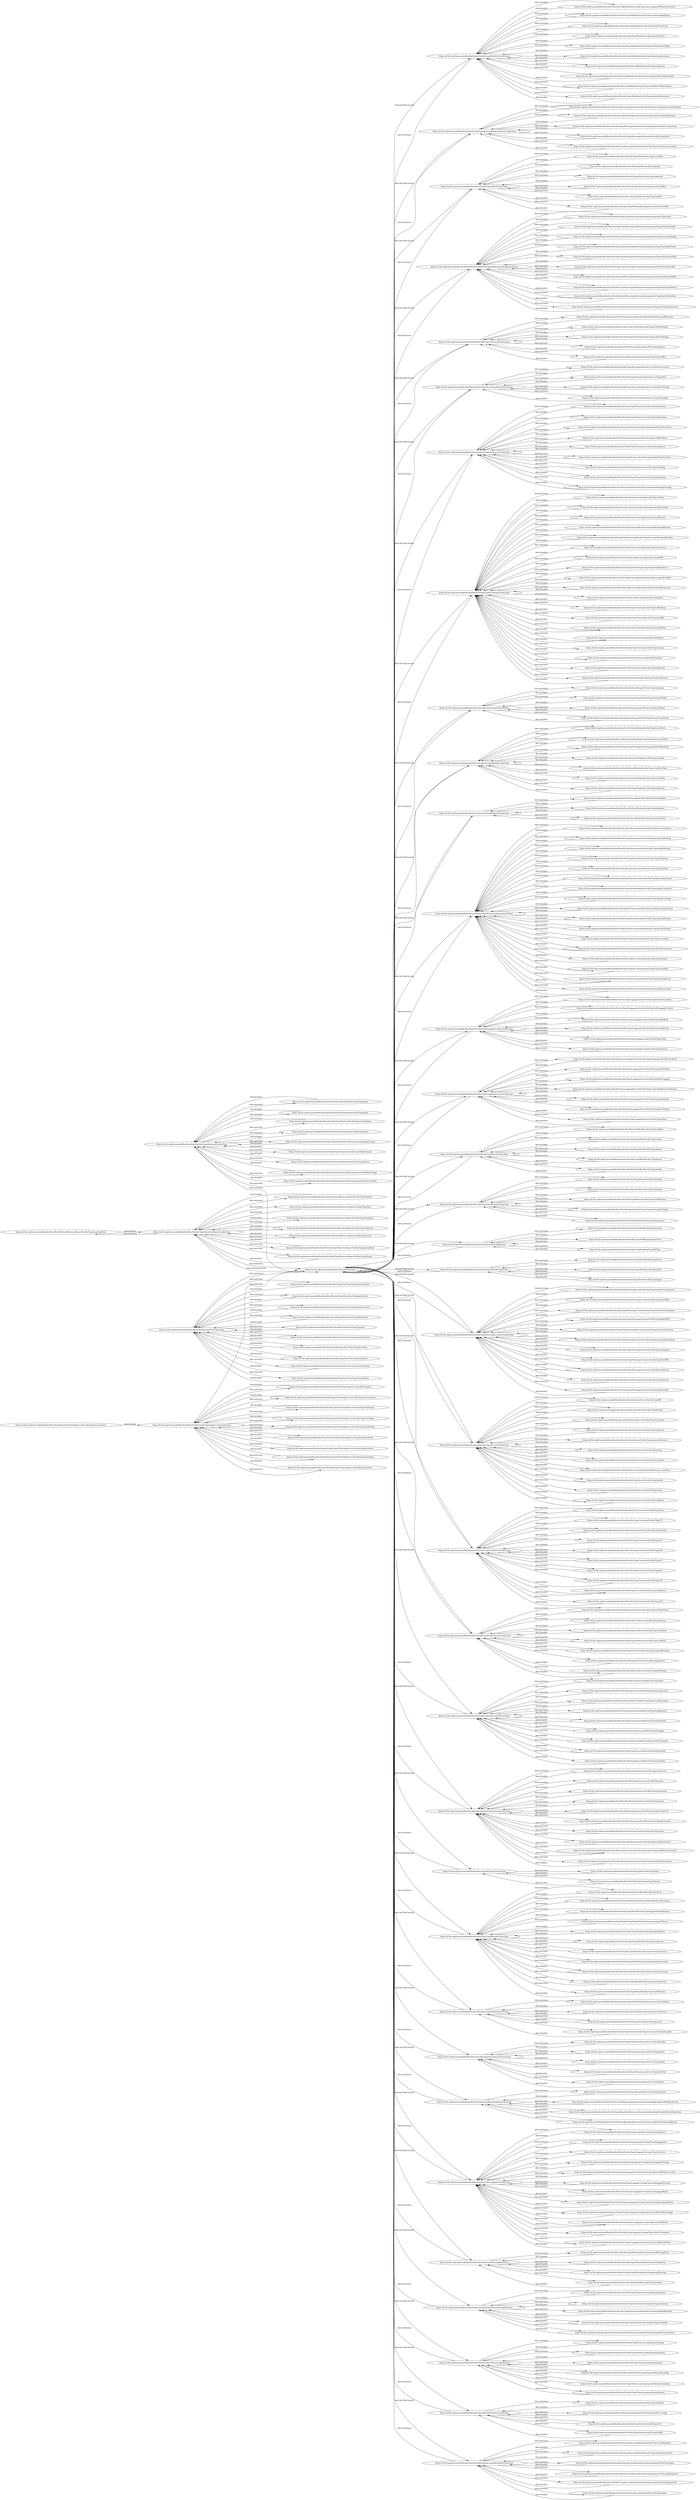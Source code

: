 digraph ar2dtool_diagram { 
rankdir=LR;
size="1501"
	"https://w3id.org/transmodel/kos/facilities/FacilityType/ReservedSpaceFacilityType/meetingPoint" -> "https://w3id.org/transmodel/kos/facilities/FacilityType/ReservedSpaceFacilityType" [ label = "skos:broader" ];
	"https://w3id.org/transmodel/kos/facilities/FacilityType/MobilityFacilityType/suitableForHeaviliyDisabled" -> "https://w3id.org/transmodel/kos/facilities/FacilityType/MobilityFacilityType" [ label = "skos:broader" ];
	"https://w3id.org/transmodel/kos/facilities/FacilityType/PassengerInformationFacilityType/realTimeConnections" -> "https://w3id.org/transmodel/kos/facilities/FacilityType/PassengerInformationFacilityType" [ label = "skos:broader" ];
	"https://w3id.org/transmodel/kos/facilities/FacilityType/SanitaryFacilityType/other" -> "https://w3id.org/transmodel/kos/facilities/FacilityType/SanitaryFacilityType" [ label = "skos:broader" ];
	"https://w3id.org/transmodel/kos/facilities/FacilityType/HireFacilityType/motorCycleHire" -> "https://w3id.org/transmodel/kos/facilities/FacilityType/HireFacilityType" [ label = "skos:broader" ];
	"https://w3id.org/transmodel/kos/facilities/FacilityType/PassengerInformationEquipmentType/interactiveKiosk" -> "https://w3id.org/transmodel/kos/facilities/FacilityType/PassengerInformationEquipmentType" [ label = "skos:broader" ];
	"https://w3id.org/transmodel/kos/facilities/FacilityType/TicketingFacilityType/mobileTicketing" -> "https://w3id.org/transmodel/kos/facilities/FacilityType/TicketingFacilityType" [ label = "skos:broader" ];
	"https://w3id.org/transmodel/kos/facilities/FacilityType/AccommodationAccessType/standing" -> "https://w3id.org/transmodel/kos/facilities/FacilityType/AccommodationAccessType" [ label = "skos:broader" ];
	"https://w3id.org/transmodel/kos/facilities/FacilityType/NuisanceFacilityType/noAnimals" -> "https://w3id.org/transmodel/kos/facilities/FacilityType/NuisanceFacilityType" [ label = "skos:broader" ];
	"https://w3id.org/transmodel/kos/facilities/FacilityType/CateringFacilityType/buffet" -> "https://w3id.org/transmodel/kos/facilities/FacilityType/CateringFacilityType" [ label = "skos:broader" ];
	"https://w3id.org/transmodel/kos/facilities/FacilityType/NuisanceFacilityType/noSmoking" -> "https://w3id.org/transmodel/kos/facilities/FacilityType/NuisanceFacilityType" [ label = "skos:broader" ];
	"https://w3id.org/transmodel/kos/facilities/FacilityType/ScopeOfTicketType/internationalTicket" -> "https://w3id.org/transmodel/kos/facilities/FacilityType/ScopeOfTicketType" [ label = "skos:broader" ];
	"https://w3id.org/transmodel/kos/facilities/FacilityType/ParkingFacilityType/cyclePark" -> "https://w3id.org/transmodel/kos/facilities/FacilityType/ParkingFacilityType" [ label = "skos:broader" ];
	"https://w3id.org/transmodel/kos/facilities/FacilityType/MedicalFacilityType/defibrillator" -> "https://w3id.org/transmodel/kos/facilities/FacilityType/MedicalFacilityType" [ label = "skos:broader" ];
	"https://w3id.org/transmodel/kos/facilities/FacilityType/AccommodationFacilityType/pullmanCoach" -> "https://w3id.org/transmodel/kos/facilities/FacilityType/AccommodationFacilityType" [ label = "skos:broader" ];
	"https://w3id.org/transmodel/kos/facilities/FacilityType/LuggageLockerFacilityType/cloakroom" -> "https://w3id.org/transmodel/kos/facilities/FacilityType/LuggageLockerFacilityType" [ label = "skos:broader" ];
	"https://w3id.org/transmodel/kos/facilities/FacilityType/CateringFacilityType/breakfastInCar" -> "https://w3id.org/transmodel/kos/facilities/FacilityType/CateringFacilityType" [ label = "skos:broader" ];
	"https://w3id.org/transmodel/kos/facilities/FacilityType/TicketingServiceFacilityType/collection" -> "https://w3id.org/transmodel/kos/facilities/FacilityType/TicketingServiceFacilityType" [ label = "skos:broader" ];
	"https://w3id.org/transmodel/kos/facilities/FacilityType/LuggageServiceFacilityType/freeTrolleys" -> "https://w3id.org/transmodel/kos/facilities/FacilityType/LuggageServiceFacilityType" [ label = "skos:broader" ];
	"https://w3id.org/transmodel/kos/facilities/FacilityType/PassengerInformationEquipmentType/fareInformation" -> "https://w3id.org/transmodel/kos/facilities/FacilityType/PassengerInformationEquipmentType" [ label = "skos:broader" ];
	"https://w3id.org/transmodel/kos/facilities/FacilityType/MealFacilityType/dinner" -> "https://w3id.org/transmodel/kos/facilities/FacilityType/MealFacilityType" [ label = "skos:broader" ];
	"https://w3id.org/transmodel/kos/facilities/FacilityType/MealFacilityType/lunch" -> "https://w3id.org/transmodel/kos/facilities/FacilityType/MealFacilityType" [ label = "skos:broader" ];
	"https://w3id.org/transmodel/kos/facilities/FacilityType/LuggageLockerFacilityType/other" -> "https://w3id.org/transmodel/kos/facilities/FacilityType/LuggageLockerFacilityType" [ label = "skos:broader" ];
	"https://w3id.org/transmodel/kos/facilities/FacilityType/ParkingFacilityType/unknown" -> "https://w3id.org/transmodel/kos/facilities/FacilityType/ParkingFacilityType" [ label = "skos:broader" ];
	"https://w3id.org/transmodel/kos/facilities/FacilityType/MoneyFacilityType" -> "https://w3id.org/transmodel/kos/facilities/FacilityType/MoneyFacilityType/cashMachine" [ label = "skos:narrower" ];
	"https://w3id.org/transmodel/kos/facilities/FacilityType/MoneyFacilityType" -> "https://w3id.org/transmodel/kos/facilities/FacilityType" [ label = "skos:inScheme" ];
	"https://w3id.org/transmodel/kos/facilities/FacilityType/MoneyFacilityType" -> "https://w3id.org/transmodel/kos/facilities/FacilityType/MoneyFacilityType/bureauDeChange" [ label = "skos:narrower" ];
	"https://w3id.org/transmodel/kos/facilities/FacilityType/MoneyFacilityType" -> "https://w3id.org/transmodel/kos/facilities/FacilityType/MoneyFacilityType/insurance" [ label = "skos:narrower" ];
	"https://w3id.org/transmodel/kos/facilities/FacilityType/MoneyFacilityType" -> "https://w3id.org/transmodel/kos/facilities/FacilityType/MoneyFacilityType/bank" [ label = "skos:narrower" ];
	"https://w3id.org/transmodel/kos/facilities/FacilityType/MoneyFacilityType" -> "https://w3id.org/transmodel/kos/facilities/FacilityType/MoneyFacilityType/other" [ label = "skos:narrower" ];
	"https://w3id.org/transmodel/kos/facilities/FacilityType/MobilityFacilityType/suitableForWheelchairs" -> "https://w3id.org/transmodel/kos/facilities/FacilityType/MobilityFacilityType" [ label = "skos:broader" ];
	"https://w3id.org/transmodel/kos/facilities/FacilityType/StaffingType/unmanned" -> "https://w3id.org/transmodel/kos/facilities/FacilityType/StaffingType" [ label = "skos:broader" ];
	"https://w3id.org/transmodel/kos/facilities/FacilityType/BerthFacilityType/lower" -> "https://w3id.org/transmodel/kos/facilities/FacilityType/BerthFacilityType" [ label = "skos:broader" ];
	"https://w3id.org/transmodel/kos/facilities/FacilityType/PassengerCommsFacilityType/postBox" -> "https://w3id.org/transmodel/kos/facilities/FacilityType/PassengerCommsFacilityType" [ label = "skos:broader" ];
	"https://w3id.org/transmodel/kos/facilities/FacilityType/AccessFacilityType" -> "https://w3id.org/transmodel/kos/facilities/FacilityType/AccessFacilityType/validator" [ label = "skos:narrower" ];
	"https://w3id.org/transmodel/kos/facilities/FacilityType/AccessFacilityType" -> "https://w3id.org/transmodel/kos/facilities/FacilityType/AccessFacilityType/lift" [ label = "skos:narrower" ];
	"https://w3id.org/transmodel/kos/facilities/FacilityType/AccessFacilityType" -> "https://w3id.org/transmodel/kos/facilities/FacilityType/AccessFacilityType/barrier" [ label = "skos:narrower" ];
	"https://w3id.org/transmodel/kos/facilities/FacilityType/AccessFacilityType" -> "https://w3id.org/transmodel/kos/facilities/FacilityType/AccessFacilityType/travelator" [ label = "skos:narrower" ];
	"https://w3id.org/transmodel/kos/facilities/FacilityType/AccessFacilityType" -> "https://w3id.org/transmodel/kos/facilities/FacilityType/AccessFacilityType/unknown" [ label = "skos:narrower" ];
	"https://w3id.org/transmodel/kos/facilities/FacilityType/AccessFacilityType" -> "https://w3id.org/transmodel/kos/facilities/FacilityType/AccessFacilityType/narrowEntrance" [ label = "skos:narrower" ];
	"https://w3id.org/transmodel/kos/facilities/FacilityType/AccessFacilityType" -> "https://w3id.org/transmodel/kos/facilities/FacilityType/AccessFacilityType/ramp" [ label = "skos:narrower" ];
	"https://w3id.org/transmodel/kos/facilities/FacilityType/AccessFacilityType" -> "https://w3id.org/transmodel/kos/facilities/FacilityType/AccessFacilityType/escalator" [ label = "skos:narrower" ];
	"https://w3id.org/transmodel/kos/facilities/FacilityType/AccessFacilityType" -> "https://w3id.org/transmodel/kos/facilities/FacilityType/AccessFacilityType/palletAccess_lowFloor" [ label = "skos:narrower" ];
	"https://w3id.org/transmodel/kos/facilities/FacilityType/AccessFacilityType" -> "https://w3id.org/transmodel/kos/facilities/FacilityType/AccessFacilityType/shuttle" [ label = "skos:narrower" ];
	"https://w3id.org/transmodel/kos/facilities/FacilityType/AccessFacilityType" -> "https://w3id.org/transmodel/kos/facilities/FacilityType" [ label = "skos:inScheme" ];
	"https://w3id.org/transmodel/kos/facilities/FacilityType/AccessFacilityType" -> "https://w3id.org/transmodel/kos/facilities/FacilityType/AccessFacilityType/stairs" [ label = "skos:narrower" ];
	"https://w3id.org/transmodel/kos/facilities/FacilityType/FareClassType/businessClass" -> "https://w3id.org/transmodel/kos/facilities/FacilityType/FareClassType" [ label = "skos:broader" ];
	"https://w3id.org/transmodel/kos/facilities/FacilityType/CouchetteFacilityType/T2" -> "https://w3id.org/transmodel/kos/facilities/FacilityType/CouchetteFacilityType" [ label = "skos:broader" ];
	"https://w3id.org/transmodel/kos/facilities/FacilityType/TicketingServiceFacilityType/exchange" -> "https://w3id.org/transmodel/kos/facilities/FacilityType/TicketingServiceFacilityType" [ label = "skos:broader" ];
	"https://w3id.org/transmodel/kos/facilities/FacilityType/MealFacilityType/drinks" -> "https://w3id.org/transmodel/kos/facilities/FacilityType/MealFacilityType" [ label = "skos:broader" ];
	"https://w3id.org/transmodel/kos/facilities/FacilityType/CarServiceFacilityType/petrol" -> "https://w3id.org/transmodel/kos/facilities/FacilityType/CarServiceFacilityType" [ label = "skos:broader" ];
	"https://w3id.org/transmodel/kos/facilities/FacilityType/ScopeOfTicketType/unknown" -> "https://w3id.org/transmodel/kos/facilities/FacilityType/ScopeOfTicketType" [ label = "skos:broader" ];
	"https://w3id.org/transmodel/kos/facilities/FacilityType/SanitaryFacilityType/washingAndChange" -> "https://w3id.org/transmodel/kos/facilities/FacilityType/SanitaryFacilityType" [ label = "skos:broader" ];
	"https://w3id.org/transmodel/kos/facilities/FacilityType/AccommodationFacilityType/recreationArea" -> "https://w3id.org/transmodel/kos/facilities/FacilityType/AccommodationFacilityType" [ label = "skos:broader" ];
	"https://w3id.org/transmodel/kos/facilities/FacilityType/CateringFacilityType/noBeveragesAvailable" -> "https://w3id.org/transmodel/kos/facilities/FacilityType/CateringFacilityType" [ label = "skos:broader" ];
	"https://w3id.org/transmodel/kos/facilities/FacilityType/AccessibilityToolType/other" -> "https://w3id.org/transmodel/kos/facilities/FacilityType/AccessibilityToolType" [ label = "skos:broader" ];
	"https://w3id.org/transmodel/kos/facilities/FacilityType/FareClassType" -> "https://w3id.org/transmodel/kos/facilities/FacilityType" [ label = "skos:inScheme" ];
	"https://w3id.org/transmodel/kos/facilities/FacilityType/FareClassType" -> "https://w3id.org/transmodel/kos/facilities/FacilityType/FareClassType/businessClass" [ label = "skos:narrower" ];
	"https://w3id.org/transmodel/kos/facilities/FacilityType/FareClassType" -> "https://w3id.org/transmodel/kos/facilities/FacilityType/FareClassType/thirdClass" [ label = "skos:narrower" ];
	"https://w3id.org/transmodel/kos/facilities/FacilityType/FareClassType" -> "https://w3id.org/transmodel/kos/facilities/FacilityType/FareClassType/any" [ label = "skos:narrower" ];
	"https://w3id.org/transmodel/kos/facilities/FacilityType/FareClassType" -> "https://w3id.org/transmodel/kos/facilities/FacilityType/FareClassType/standardClass" [ label = "skos:narrower" ];
	"https://w3id.org/transmodel/kos/facilities/FacilityType/FareClassType" -> "https://w3id.org/transmodel/kos/facilities/FacilityType/FareClassType/firstClass" [ label = "skos:narrower" ];
	"https://w3id.org/transmodel/kos/facilities/FacilityType/FareClassType" -> "https://w3id.org/transmodel/kos/facilities/FacilityType/FareClassType/unknown" [ label = "skos:narrower" ];
	"https://w3id.org/transmodel/kos/facilities/FacilityType/FareClassType" -> "https://w3id.org/transmodel/kos/facilities/FacilityType/FareClassType/economyClass" [ label = "skos:narrower" ];
	"https://w3id.org/transmodel/kos/facilities/FacilityType/FareClassType" -> "https://w3id.org/transmodel/kos/facilities/FacilityType/FareClassType/secondClass" [ label = "skos:narrower" ];
	"https://w3id.org/transmodel/kos/facilities/FacilityType/FareClassType" -> "https://w3id.org/transmodel/kos/facilities/FacilityType/FareClassType/premiumClass" [ label = "skos:narrower" ];
	"https://w3id.org/transmodel/kos/facilities/FacilityType/FareClassType" -> "https://w3id.org/transmodel/kos/facilities/FacilityType/FareClassType/preferente" [ label = "skos:narrower" ];
	"https://w3id.org/transmodel/kos/facilities/FacilityType/CateringFacilityType/firstClassRestaurant" -> "https://w3id.org/transmodel/kos/facilities/FacilityType/CateringFacilityType" [ label = "skos:broader" ];
	"https://w3id.org/transmodel/kos/facilities/FacilityType/TicketingFacilityType/unknown" -> "https://w3id.org/transmodel/kos/facilities/FacilityType/TicketingFacilityType" [ label = "skos:broader" ];
	"https://w3id.org/transmodel/kos/facilities/FacilityType/AccessibilityToolType/passengerCart" -> "https://w3id.org/transmodel/kos/facilities/FacilityType/AccessibilityToolType" [ label = "skos:broader" ];
	"https://w3id.org/transmodel/kos/facilities/FacilityType/CouchetteFacilityType/unknown" -> "https://w3id.org/transmodel/kos/facilities/FacilityType/CouchetteFacilityType" [ label = "skos:broader" ];
	"https://w3id.org/transmodel/kos/facilities/FacilityType/PassengerInformationEquipmentType/realTimeDepartures" -> "https://w3id.org/transmodel/kos/facilities/FacilityType/PassengerInformationEquipmentType" [ label = "skos:broader" ];
	"https://w3id.org/transmodel/kos/facilities/FacilityType/AccommodationAccessType/reservation" -> "https://w3id.org/transmodel/kos/facilities/FacilityType/AccommodationAccessType" [ label = "skos:broader" ];
	"https://w3id.org/transmodel/kos/facilities/FacilityType/TicketingServiceFacilityType/renewal" -> "https://w3id.org/transmodel/kos/facilities/FacilityType/TicketingServiceFacilityType" [ label = "skos:broader" ];
	"https://w3id.org/transmodel/kos/facilities/FacilityType/CarServiceFacilityType" -> "https://w3id.org/transmodel/kos/facilities/FacilityType/CarServiceFacilityType/oilChange" [ label = "skos:narrower" ];
	"https://w3id.org/transmodel/kos/facilities/FacilityType/CarServiceFacilityType" -> "https://w3id.org/transmodel/kos/facilities/FacilityType/CarServiceFacilityType/petrol" [ label = "skos:narrower" ];
	"https://w3id.org/transmodel/kos/facilities/FacilityType/CarServiceFacilityType" -> "https://w3id.org/transmodel/kos/facilities/FacilityType/CarServiceFacilityType/carValetClean" [ label = "skos:narrower" ];
	"https://w3id.org/transmodel/kos/facilities/FacilityType/CarServiceFacilityType" -> "https://w3id.org/transmodel/kos/facilities/FacilityType/CarServiceFacilityType/unknown" [ label = "skos:narrower" ];
	"https://w3id.org/transmodel/kos/facilities/FacilityType/CarServiceFacilityType" -> "https://w3id.org/transmodel/kos/facilities/FacilityType" [ label = "skos:inScheme" ];
	"https://w3id.org/transmodel/kos/facilities/FacilityType/CarServiceFacilityType" -> "https://w3id.org/transmodel/kos/facilities/FacilityType/CarServiceFacilityType/valetPark" [ label = "skos:narrower" ];
	"https://w3id.org/transmodel/kos/facilities/FacilityType/CarServiceFacilityType" -> "https://w3id.org/transmodel/kos/facilities/FacilityType/CarServiceFacilityType/carWash" [ label = "skos:narrower" ];
	"https://w3id.org/transmodel/kos/facilities/FacilityType/CarServiceFacilityType" -> "https://w3id.org/transmodel/kos/facilities/FacilityType/CarServiceFacilityType/engineWarming" [ label = "skos:narrower" ];
	"https://w3id.org/transmodel/kos/facilities/FacilityType/FareClassType/premiumClass" -> "https://w3id.org/transmodel/kos/facilities/FacilityType/FareClassType" [ label = "skos:broader" ];
	"https://w3id.org/transmodel/kos/facilities/FacilityType/TicketingFacilityType/ticketOffice" -> "https://w3id.org/transmodel/kos/facilities/FacilityType/TicketingFacilityType" [ label = "skos:broader" ];
	"https://w3id.org/transmodel/kos/facilities/FacilityType/MealFacilityType" -> "https://w3id.org/transmodel/kos/facilities/FacilityType/MealFacilityType/lunch" [ label = "skos:narrower" ];
	"https://w3id.org/transmodel/kos/facilities/FacilityType/MealFacilityType" -> "https://w3id.org/transmodel/kos/facilities/FacilityType" [ label = "skos:inScheme" ];
	"https://w3id.org/transmodel/kos/facilities/FacilityType/MealFacilityType" -> "https://w3id.org/transmodel/kos/facilities/FacilityType/MealFacilityType/breakfast" [ label = "skos:narrower" ];
	"https://w3id.org/transmodel/kos/facilities/FacilityType/MealFacilityType" -> "https://w3id.org/transmodel/kos/facilities/FacilityType/MealFacilityType/snack" [ label = "skos:narrower" ];
	"https://w3id.org/transmodel/kos/facilities/FacilityType/MealFacilityType" -> "https://w3id.org/transmodel/kos/facilities/FacilityType/MealFacilityType/dinner" [ label = "skos:narrower" ];
	"https://w3id.org/transmodel/kos/facilities/FacilityType/MealFacilityType" -> "https://w3id.org/transmodel/kos/facilities/FacilityType/MealFacilityType/drinks" [ label = "skos:narrower" ];
	"https://w3id.org/transmodel/kos/facilities/FacilityType/CateringFacilityType/other" -> "https://w3id.org/transmodel/kos/facilities/FacilityType/CateringFacilityType" [ label = "skos:broader" ];
	"https://w3id.org/transmodel/kos/facilities/FacilityType/MoneyFacilityType/bank" -> "https://w3id.org/transmodel/kos/facilities/FacilityType/MoneyFacilityType" [ label = "skos:broader" ];
	"https://w3id.org/transmodel/kos/facilities/FacilityType/AccommodationFacilityType" -> "https://w3id.org/transmodel/kos/facilities/FacilityType/AccommodationFacilityType/specialSeating" [ label = "skos:narrower" ];
	"https://w3id.org/transmodel/kos/facilities/FacilityType/AccommodationFacilityType" -> "https://w3id.org/transmodel/kos/facilities/FacilityType/AccommodationFacilityType/singleSleeper" [ label = "skos:narrower" ];
	"https://w3id.org/transmodel/kos/facilities/FacilityType/AccommodationFacilityType" -> "https://w3id.org/transmodel/kos/facilities/FacilityType/AccommodationFacilityType/unknown" [ label = "skos:narrower" ];
	"https://w3id.org/transmodel/kos/facilities/FacilityType/AccommodationFacilityType" -> "https://w3id.org/transmodel/kos/facilities/FacilityType/AccommodationFacilityType/seating" [ label = "skos:narrower" ];
	"https://w3id.org/transmodel/kos/facilities/FacilityType/AccommodationFacilityType" -> "https://w3id.org/transmodel/kos/facilities/FacilityType/AccommodationFacilityType/panoramaCoach" [ label = "skos:narrower" ];
	"https://w3id.org/transmodel/kos/facilities/FacilityType/AccommodationFacilityType" -> "https://w3id.org/transmodel/kos/facilities/FacilityType/AccommodationFacilityType/singleCouchette" [ label = "skos:narrower" ];
	"https://w3id.org/transmodel/kos/facilities/FacilityType/AccommodationFacilityType" -> "https://w3id.org/transmodel/kos/facilities/FacilityType/AccommodationFacilityType/familyCarriage" [ label = "skos:narrower" ];
	"https://w3id.org/transmodel/kos/facilities/FacilityType/AccommodationFacilityType" -> "https://w3id.org/transmodel/kos/facilities/FacilityType/AccommodationFacilityType/babyCompartment" [ label = "skos:narrower" ];
	"https://w3id.org/transmodel/kos/facilities/FacilityType/AccommodationFacilityType" -> "https://w3id.org/transmodel/kos/facilities/FacilityType/AccommodationFacilityType/specialSleeper" [ label = "skos:narrower" ];
	"https://w3id.org/transmodel/kos/facilities/FacilityType/AccommodationFacilityType" -> "https://w3id.org/transmodel/kos/facilities/FacilityType/AccommodationFacilityType/doubleSleeper" [ label = "skos:narrower" ];
	"https://w3id.org/transmodel/kos/facilities/FacilityType/AccommodationFacilityType" -> "https://w3id.org/transmodel/kos/facilities/FacilityType/AccommodationFacilityType/couchette" [ label = "skos:narrower" ];
	"https://w3id.org/transmodel/kos/facilities/FacilityType/AccommodationFacilityType" -> "https://w3id.org/transmodel/kos/facilities/FacilityType/AccommodationFacilityType/doubleCouchette" [ label = "skos:narrower" ];
	"https://w3id.org/transmodel/kos/facilities/FacilityType/AccommodationFacilityType" -> "https://w3id.org/transmodel/kos/facilities/FacilityType" [ label = "skos:inScheme" ];
	"https://w3id.org/transmodel/kos/facilities/FacilityType/AccommodationFacilityType" -> "https://w3id.org/transmodel/kos/facilities/FacilityType/AccommodationFacilityType/sleeper" [ label = "skos:narrower" ];
	"https://w3id.org/transmodel/kos/facilities/FacilityType/AccommodationFacilityType" -> "https://w3id.org/transmodel/kos/facilities/FacilityType/AccommodationFacilityType/recreationArea" [ label = "skos:narrower" ];
	"https://w3id.org/transmodel/kos/facilities/FacilityType/AccommodationFacilityType" -> "https://w3id.org/transmodel/kos/facilities/FacilityType/AccommodationFacilityType/standing" [ label = "skos:narrower" ];
	"https://w3id.org/transmodel/kos/facilities/FacilityType/AccommodationFacilityType" -> "https://w3id.org/transmodel/kos/facilities/FacilityType/AccommodationFacilityType/recliningSeats" [ label = "skos:narrower" ];
	"https://w3id.org/transmodel/kos/facilities/FacilityType/AccommodationFacilityType" -> "https://w3id.org/transmodel/kos/facilities/FacilityType/AccommodationFacilityType/pullmanCoach" [ label = "skos:narrower" ];
	"https://w3id.org/transmodel/kos/facilities/FacilityType/ReservedSpaceFacilityType/lounge" -> "https://w3id.org/transmodel/kos/facilities/FacilityType/ReservedSpaceFacilityType" [ label = "skos:broader" ];
	"https://w3id.org/transmodel/kos/facilities/FacilityType/AccessFacilityType/shuttle" -> "https://w3id.org/transmodel/kos/facilities/FacilityType/AccessFacilityType" [ label = "skos:broader" ];
	"https://w3id.org/transmodel/kos/facilities/FacilityType/AssistanceFacilityType/personalAssistance" -> "https://w3id.org/transmodel/kos/facilities/FacilityType/AssistanceFacilityType" [ label = "skos:broader" ];
	"https://w3id.org/transmodel/kos/facilities/FacilityType/CarServiceFacilityType/engineWarming" -> "https://w3id.org/transmodel/kos/facilities/FacilityType/CarServiceFacilityType" [ label = "skos:broader" ];
	"https://w3id.org/transmodel/kos/facilities/FacilityType/CouchetteFacilityType/C4" -> "https://w3id.org/transmodel/kos/facilities/FacilityType/CouchetteFacilityType" [ label = "skos:broader" ];
	"https://w3id.org/transmodel/kos/facilities/FacilityType/GenderType/female" -> "https://w3id.org/transmodel/kos/facilities/FacilityType/GenderType" [ label = "skos:broader" ];
	"https://w3id.org/transmodel/kos/facilities/FacilityType/RetailFacilityType/cashMachine" -> "https://w3id.org/transmodel/kos/facilities/FacilityType/RetailFacilityType" [ label = "skos:broader" ];
	"https://w3id.org/transmodel/kos/facilities/FacilityType/AccommodationFacilityType/recliningSeats" -> "https://w3id.org/transmodel/kos/facilities/FacilityType/AccommodationFacilityType" [ label = "skos:broader" ];
	"https://w3id.org/transmodel/kos/facilities/FacilityType/ReservedSpaceFacilityType/unknown" -> "https://w3id.org/transmodel/kos/facilities/FacilityType/ReservedSpaceFacilityType" [ label = "skos:broader" ];
	"https://w3id.org/transmodel/kos/facilities/FacilityType/AssistanceFacilityType/unaccompaniedMinorAssistance" -> "https://w3id.org/transmodel/kos/facilities/FacilityType/AssistanceFacilityType" [ label = "skos:broader" ];
	"https://w3id.org/transmodel/kos/facilities/FacilityType/HireFacilityType/carHire" -> "https://w3id.org/transmodel/kos/facilities/FacilityType/HireFacilityType" [ label = "skos:broader" ];
	"https://w3id.org/transmodel/kos/facilities/FacilityType/MobilityFacilityType" -> "https://w3id.org/transmodel/kos/facilities/FacilityType/MobilityFacilityType/onboardAssistance" [ label = "skos:narrower" ];
	"https://w3id.org/transmodel/kos/facilities/FacilityType/MobilityFacilityType" -> "https://w3id.org/transmodel/kos/facilities/FacilityType/MobilityFacilityType/unaccompaniedMinorAssistance" [ label = "skos:narrower" ];
	"https://w3id.org/transmodel/kos/facilities/FacilityType/MobilityFacilityType" -> "https://w3id.org/transmodel/kos/facilities/FacilityType" [ label = "skos:inScheme" ];
	"https://w3id.org/transmodel/kos/facilities/FacilityType/MobilityFacilityType" -> "https://w3id.org/transmodel/kos/facilities/FacilityType/MobilityFacilityType/tactileGuidingStrips" [ label = "skos:narrower" ];
	"https://w3id.org/transmodel/kos/facilities/FacilityType/MobilityFacilityType" -> "https://w3id.org/transmodel/kos/facilities/FacilityType/MobilityFacilityType/stepFreeAccess" [ label = "skos:narrower" ];
	"https://w3id.org/transmodel/kos/facilities/FacilityType/MobilityFacilityType" -> "https://w3id.org/transmodel/kos/facilities/FacilityType/MobilityFacilityType/lowFloor" [ label = "skos:narrower" ];
	"https://w3id.org/transmodel/kos/facilities/FacilityType/MobilityFacilityType" -> "https://w3id.org/transmodel/kos/facilities/FacilityType/MobilityFacilityType/suitableForHeaviliyDisabled" [ label = "skos:narrower" ];
	"https://w3id.org/transmodel/kos/facilities/FacilityType/MobilityFacilityType" -> "https://w3id.org/transmodel/kos/facilities/FacilityType/MobilityFacilityType/tactilePatformEdges" [ label = "skos:narrower" ];
	"https://w3id.org/transmodel/kos/facilities/FacilityType/MobilityFacilityType" -> "https://w3id.org/transmodel/kos/facilities/FacilityType/MobilityFacilityType/boardingAssistance" [ label = "skos:narrower" ];
	"https://w3id.org/transmodel/kos/facilities/FacilityType/MobilityFacilityType" -> "https://w3id.org/transmodel/kos/facilities/FacilityType/MobilityFacilityType/suitableForWheelchairs" [ label = "skos:narrower" ];
	"https://w3id.org/transmodel/kos/facilities/FacilityType/MobilityFacilityType" -> "https://w3id.org/transmodel/kos/facilities/FacilityType/MobilityFacilityType/unknown" [ label = "skos:narrower" ];
	"https://w3id.org/transmodel/kos/facilities/FacilityType/PassengerCommsFacilityType/audioEntertainment" -> "https://w3id.org/transmodel/kos/facilities/FacilityType/PassengerCommsFacilityType" [ label = "skos:broader" ];
	"https://w3id.org/transmodel/kos/facilities/FacilityType/SanitaryFacilityType/none" -> "https://w3id.org/transmodel/kos/facilities/FacilityType/SanitaryFacilityType" [ label = "skos:broader" ];
	"https://w3id.org/transmodel/kos/facilities/FacilityType/CateringFacilityType/coffeeShop" -> "https://w3id.org/transmodel/kos/facilities/FacilityType/CateringFacilityType" [ label = "skos:broader" ];
	"https://w3id.org/transmodel/kos/facilities/FacilityType/CateringFacilityType/miniBar" -> "https://w3id.org/transmodel/kos/facilities/FacilityType/CateringFacilityType" [ label = "skos:broader" ];
	"https://w3id.org/transmodel/kos/facilities/FacilityType/CouchetteFacilityType" -> "https://w3id.org/transmodel/kos/facilities/FacilityType/CouchetteFacilityType/other" [ label = "skos:narrower" ];
	"https://w3id.org/transmodel/kos/facilities/FacilityType/CouchetteFacilityType" -> "https://w3id.org/transmodel/kos/facilities/FacilityType/CouchetteFacilityType/T3" [ label = "skos:narrower" ];
	"https://w3id.org/transmodel/kos/facilities/FacilityType/CouchetteFacilityType" -> "https://w3id.org/transmodel/kos/facilities/FacilityType/CouchetteFacilityType/T2" [ label = "skos:narrower" ];
	"https://w3id.org/transmodel/kos/facilities/FacilityType/CouchetteFacilityType" -> "https://w3id.org/transmodel/kos/facilities/FacilityType/CouchetteFacilityType/wheelchair" [ label = "skos:narrower" ];
	"https://w3id.org/transmodel/kos/facilities/FacilityType/CouchetteFacilityType" -> "https://w3id.org/transmodel/kos/facilities/FacilityType/CouchetteFacilityType/C5" [ label = "skos:narrower" ];
	"https://w3id.org/transmodel/kos/facilities/FacilityType/CouchetteFacilityType" -> "https://w3id.org/transmodel/kos/facilities/FacilityType/CouchetteFacilityType/unknown" [ label = "skos:narrower" ];
	"https://w3id.org/transmodel/kos/facilities/FacilityType/CouchetteFacilityType" -> "https://w3id.org/transmodel/kos/facilities/FacilityType" [ label = "skos:inScheme" ];
	"https://w3id.org/transmodel/kos/facilities/FacilityType/CouchetteFacilityType" -> "https://w3id.org/transmodel/kos/facilities/FacilityType/CouchetteFacilityType/C6" [ label = "skos:narrower" ];
	"https://w3id.org/transmodel/kos/facilities/FacilityType/CouchetteFacilityType" -> "https://w3id.org/transmodel/kos/facilities/FacilityType/CouchetteFacilityType/C4" [ label = "skos:narrower" ];
	"https://w3id.org/transmodel/kos/facilities/FacilityType/CouchetteFacilityType" -> "https://w3id.org/transmodel/kos/facilities/FacilityType/CouchetteFacilityType/C2" [ label = "skos:narrower" ];
	"https://w3id.org/transmodel/kos/facilities/FacilityType/CouchetteFacilityType" -> "https://w3id.org/transmodel/kos/facilities/FacilityType/CouchetteFacilityType/C1" [ label = "skos:narrower" ];
	"https://w3id.org/transmodel/kos/facilities/FacilityType/RetailFacilityType" -> "https://w3id.org/transmodel/kos/facilities/FacilityType/RetailFacilityType/food" [ label = "skos:narrower" ];
	"https://w3id.org/transmodel/kos/facilities/FacilityType/RetailFacilityType" -> "https://w3id.org/transmodel/kos/facilities/FacilityType/RetailFacilityType/bankFinanceInsurance" [ label = "skos:narrower" ];
	"https://w3id.org/transmodel/kos/facilities/FacilityType/RetailFacilityType" -> "https://w3id.org/transmodel/kos/facilities/FacilityType/RetailFacilityType/hygieneHealthBeauty" [ label = "skos:narrower" ];
	"https://w3id.org/transmodel/kos/facilities/FacilityType/RetailFacilityType" -> "https://w3id.org/transmodel/kos/facilities/FacilityType/RetailFacilityType/newspaperTobacco" [ label = "skos:narrower" ];
	"https://w3id.org/transmodel/kos/facilities/FacilityType/RetailFacilityType" -> "https://w3id.org/transmodel/kos/facilities/FacilityType/RetailFacilityType/cashMachine" [ label = "skos:narrower" ];
	"https://w3id.org/transmodel/kos/facilities/FacilityType/RetailFacilityType" -> "https://w3id.org/transmodel/kos/facilities/FacilityType" [ label = "skos:inScheme" ];
	"https://w3id.org/transmodel/kos/facilities/FacilityType/RetailFacilityType" -> "https://w3id.org/transmodel/kos/facilities/FacilityType/RetailFacilityType/photoBooth" [ label = "skos:narrower" ];
	"https://w3id.org/transmodel/kos/facilities/FacilityType/RetailFacilityType" -> "https://w3id.org/transmodel/kos/facilities/FacilityType/RetailFacilityType/unknown" [ label = "skos:narrower" ];
	"https://w3id.org/transmodel/kos/facilities/FacilityType/RetailFacilityType" -> "https://w3id.org/transmodel/kos/facilities/FacilityType/RetailFacilityType/recreationTravel" [ label = "skos:narrower" ];
	"https://w3id.org/transmodel/kos/facilities/FacilityType/RetailFacilityType" -> "https://w3id.org/transmodel/kos/facilities/FacilityType/RetailFacilityType/fashionAccessories" [ label = "skos:narrower" ];
	"https://w3id.org/transmodel/kos/facilities/FacilityType/RetailFacilityType" -> "https://w3id.org/transmodel/kos/facilities/FacilityType/RetailFacilityType/currencyExchange" [ label = "skos:narrower" ];
	"https://w3id.org/transmodel/kos/facilities/FacilityType/RetailFacilityType" -> "https://w3id.org/transmodel/kos/facilities/FacilityType/RetailFacilityType/tourismService" [ label = "skos:narrower" ];
	"https://w3id.org/transmodel/kos/facilities/FacilityType/FamilyFacilityType/servicesForArmyFamilies" -> "https://w3id.org/transmodel/kos/facilities/FacilityType/FamilyFacilityType" [ label = "skos:broader" ];
	"https://w3id.org/transmodel/kos/facilities/FacilityType/EmergencyServiceType/police" -> "https://w3id.org/transmodel/kos/facilities/FacilityType/EmergencyServiceType" [ label = "skos:broader" ];
	"https://w3id.org/transmodel/kos/facilities/FacilityType/TicketingServiceFacilityType/purchase" -> "https://w3id.org/transmodel/kos/facilities/FacilityType/TicketingServiceFacilityType" [ label = "skos:broader" ];
	"https://w3id.org/transmodel/kos/facilities/FacilityType/AssistanceFacilityType/wheelchairAssistance" -> "https://w3id.org/transmodel/kos/facilities/FacilityType/AssistanceFacilityType" [ label = "skos:broader" ];
	"https://w3id.org/transmodel/kos/facilities/FacilityType/TicketingFacilityType/ticketOnDemandMachines" -> "https://w3id.org/transmodel/kos/facilities/FacilityType/TicketingFacilityType" [ label = "skos:broader" ];
	"https://w3id.org/transmodel/kos/facilities/FacilityType/ReservedSpaceFacilityType/seats" -> "https://w3id.org/transmodel/kos/facilities/FacilityType/ReservedSpaceFacilityType" [ label = "skos:broader" ];
	"https://w3id.org/transmodel/kos/facilities/FacilityType/PassengerInformationFacilityType/other" -> "https://w3id.org/transmodel/kos/facilities/FacilityType/PassengerInformationFacilityType" [ label = "skos:broader" ];
	"https://w3id.org/transmodel/kos/facilities/FacilityType/NuisanceFacilityType/mobilePhoneFreeZone" -> "https://w3id.org/transmodel/kos/facilities/FacilityType/NuisanceFacilityType" [ label = "skos:broader" ];
	"https://w3id.org/transmodel/kos/facilities/FacilityType/BoardingPermissionType" -> "https://w3id.org/transmodel/kos/facilities/FacilityType/BoardingPermissionType/overnightStayOnboardAllowed" [ label = "skos:narrower" ];
	"https://w3id.org/transmodel/kos/facilities/FacilityType/BoardingPermissionType" -> "https://w3id.org/transmodel/kos/facilities/FacilityType/BoardingPermissionType/normal" [ label = "skos:narrower" ];
	"https://w3id.org/transmodel/kos/facilities/FacilityType/BoardingPermissionType" -> "https://w3id.org/transmodel/kos/facilities/FacilityType/BoardingPermissionType/lateAlightingPossibleAfterArrival" [ label = "skos:narrower" ];
	"https://w3id.org/transmodel/kos/facilities/FacilityType/BoardingPermissionType" -> "https://w3id.org/transmodel/kos/facilities/FacilityType/BoardingPermissionType/earlyBoardingPossibleBeforeDeparture" [ label = "skos:narrower" ];
	"https://w3id.org/transmodel/kos/facilities/FacilityType/BoardingPermissionType" -> "https://w3id.org/transmodel/kos/facilities/FacilityType" [ label = "skos:inScheme" ];
	"https://w3id.org/transmodel/kos/facilities/FacilityType/BoardingPermissionType/overnightStayOnboardAllowed" -> "https://w3id.org/transmodel/kos/facilities/FacilityType/BoardingPermissionType" [ label = "skos:broader" ];
	"https://w3id.org/transmodel/kos/facilities/FacilityType/AccessFacilityType/stairs" -> "https://w3id.org/transmodel/kos/facilities/FacilityType/AccessFacilityType" [ label = "skos:broader" ];
	"https://w3id.org/transmodel/kos/facilities/FacilityType/RetailFacilityType/hygieneHealthBeauty" -> "https://w3id.org/transmodel/kos/facilities/FacilityType/RetailFacilityType" [ label = "skos:broader" ];
	"https://w3id.org/transmodel/kos/facilities/FacilityType/PassengerInformationEquipmentType/other" -> "https://w3id.org/transmodel/kos/facilities/FacilityType/PassengerInformationEquipmentType" [ label = "skos:broader" ];
	"https://w3id.org/transmodel/kos/facilities/FacilityType/StaffingType" -> "https://w3id.org/transmodel/kos/facilities/FacilityType/StaffingType/unmanned" [ label = "skos:narrower" ];
	"https://w3id.org/transmodel/kos/facilities/FacilityType/StaffingType" -> "https://w3id.org/transmodel/kos/facilities/FacilityType/StaffingType/partTime" [ label = "skos:narrower" ];
	"https://w3id.org/transmodel/kos/facilities/FacilityType/StaffingType" -> "https://w3id.org/transmodel/kos/facilities/FacilityType/StaffingType/fullTime" [ label = "skos:narrower" ];
	"https://w3id.org/transmodel/kos/facilities/FacilityType/StaffingType" -> "https://w3id.org/transmodel/kos/facilities/FacilityType" [ label = "skos:inScheme" ];
	"https://w3id.org/transmodel/kos/facilities/FacilityType/HireFacilityType/recreationDeviceHire" -> "https://w3id.org/transmodel/kos/facilities/FacilityType/HireFacilityType" [ label = "skos:broader" ];
	"https://w3id.org/transmodel/kos/facilities/FacilityType/NuisanceFacilityType/childfreeArea" -> "https://w3id.org/transmodel/kos/facilities/FacilityType/NuisanceFacilityType" [ label = "skos:broader" ];
	"https://w3id.org/transmodel/kos/facilities/FacilityType/AccessibilityToolType/visualNavigator" -> "https://w3id.org/transmodel/kos/facilities/FacilityType/AccessibilityToolType" [ label = "skos:broader" ];
	"https://w3id.org/transmodel/kos/facilities/FacilityType/CouchetteFacilityType/T3" -> "https://w3id.org/transmodel/kos/facilities/FacilityType/CouchetteFacilityType" [ label = "skos:broader" ];
	"https://w3id.org/transmodel/kos/facilities/FacilityType/MedicalFacilityType" -> "https://w3id.org/transmodel/kos/facilities/FacilityType/MedicalFacilityType/unknown" [ label = "skos:narrower" ];
	"https://w3id.org/transmodel/kos/facilities/FacilityType/MedicalFacilityType" -> "https://w3id.org/transmodel/kos/facilities/FacilityType/MedicalFacilityType/defibrillator" [ label = "skos:narrower" ];
	"https://w3id.org/transmodel/kos/facilities/FacilityType/MedicalFacilityType" -> "https://w3id.org/transmodel/kos/facilities/FacilityType/MedicalFacilityType/alcoholTest" [ label = "skos:narrower" ];
	"https://w3id.org/transmodel/kos/facilities/FacilityType/MedicalFacilityType" -> "https://w3id.org/transmodel/kos/facilities/FacilityType" [ label = "skos:inScheme" ];
	"https://w3id.org/transmodel/kos/facilities/FacilityType/PassengerInformationEquipmentType/stopTimetable" -> "https://w3id.org/transmodel/kos/facilities/FacilityType/PassengerInformationEquipmentType" [ label = "skos:broader" ];
	"https://w3id.org/transmodel/kos/facilities/FacilityType/AccessibilityToolType/walkingstick" -> "https://w3id.org/transmodel/kos/facilities/FacilityType/AccessibilityToolType" [ label = "skos:broader" ];
	"https://w3id.org/transmodel/kos/facilities/FacilityType/LuggageLockerFacilityType" -> "https://w3id.org/transmodel/kos/facilities/FacilityType/LuggageLockerFacilityType/lockers" [ label = "skos:narrower" ];
	"https://w3id.org/transmodel/kos/facilities/FacilityType/LuggageLockerFacilityType" -> "https://w3id.org/transmodel/kos/facilities/FacilityType/LuggageLockerFacilityType/oversizeLockers" [ label = "skos:narrower" ];
	"https://w3id.org/transmodel/kos/facilities/FacilityType/LuggageLockerFacilityType" -> "https://w3id.org/transmodel/kos/facilities/FacilityType/LuggageLockerFacilityType/cloakroom" [ label = "skos:narrower" ];
	"https://w3id.org/transmodel/kos/facilities/FacilityType/LuggageLockerFacilityType" -> "https://w3id.org/transmodel/kos/facilities/FacilityType/LuggageLockerFacilityType/leftLuggageCounter" [ label = "skos:narrower" ];
	"https://w3id.org/transmodel/kos/facilities/FacilityType/LuggageLockerFacilityType" -> "https://w3id.org/transmodel/kos/facilities/FacilityType" [ label = "skos:inScheme" ];
	"https://w3id.org/transmodel/kos/facilities/FacilityType/LuggageLockerFacilityType" -> "https://w3id.org/transmodel/kos/facilities/FacilityType/LuggageLockerFacilityType/bikeRack" [ label = "skos:narrower" ];
	"https://w3id.org/transmodel/kos/facilities/FacilityType/LuggageLockerFacilityType" -> "https://w3id.org/transmodel/kos/facilities/FacilityType/LuggageLockerFacilityType/other" [ label = "skos:narrower" ];
	"https://w3id.org/transmodel/kos/facilities/FacilityType/LuggageLockerFacilityType/leftLuggageCounter" -> "https://w3id.org/transmodel/kos/facilities/FacilityType/LuggageLockerFacilityType" [ label = "skos:broader" ];
	"https://w3id.org/transmodel/kos/facilities/FacilityType/ParkingFacilityType/coachPark" -> "https://w3id.org/transmodel/kos/facilities/FacilityType/ParkingFacilityType" [ label = "skos:broader" ];
	"https://w3id.org/transmodel/kos/facilities/FacilityType/AccommodationFacilityType/unknown" -> "https://w3id.org/transmodel/kos/facilities/FacilityType/AccommodationFacilityType" [ label = "skos:broader" ];
	"https://w3id.org/transmodel/kos/facilities/FacilityType/LuggageCarriageType/baggageStorage" -> "https://w3id.org/transmodel/kos/facilities/FacilityType/LuggageCarriageType" [ label = "skos:broader" ];
	"https://w3id.org/transmodel/kos/facilities/FacilityType/ReservedSpaceFacilityType/hall" -> "https://w3id.org/transmodel/kos/facilities/FacilityType/ReservedSpaceFacilityType" [ label = "skos:broader" ];
	"https://w3id.org/transmodel/kos/facilities/FacilityType/MeetingPointType/other" -> "https://w3id.org/transmodel/kos/facilities/FacilityType/MeetingPointType" [ label = "skos:broader" ];
	"https://w3id.org/transmodel/kos/facilities/FacilityType/FareClassType/standardClass" -> "https://w3id.org/transmodel/kos/facilities/FacilityType/FareClassType" [ label = "skos:broader" ];
	"https://w3id.org/transmodel/kos/facilities/FacilityType/PassengerCommsFacilityType/postOffice" -> "https://w3id.org/transmodel/kos/facilities/FacilityType/PassengerCommsFacilityType" [ label = "skos:broader" ];
	"https://w3id.org/transmodel/kos/facilities/FacilityType/LuggageCarriageType/cyclesAllowedWithReservation" -> "https://w3id.org/transmodel/kos/facilities/FacilityType/LuggageCarriageType" [ label = "skos:broader" ];
	"https://w3id.org/transmodel/kos/facilities/FacilityType/AccessFacilityType/barrier" -> "https://w3id.org/transmodel/kos/facilities/FacilityType/AccessFacilityType" [ label = "skos:broader" ];
	"https://w3id.org/transmodel/kos/facilities/FacilityType/MobilityFacilityType/unaccompaniedMinorAssistance" -> "https://w3id.org/transmodel/kos/facilities/FacilityType/MobilityFacilityType" [ label = "skos:broader" ];
	"https://w3id.org/transmodel/kos/facilities/FacilityType/SanitaryFacilityType/toilet" -> "https://w3id.org/transmodel/kos/facilities/FacilityType/SanitaryFacilityType" [ label = "skos:broader" ];
	"https://w3id.org/transmodel/kos/facilities/FacilityType/AccessibilityToolType" -> "https://w3id.org/transmodel/kos/facilities/FacilityType/AccessibilityToolType/wheelchair" [ label = "skos:narrower" ];
	"https://w3id.org/transmodel/kos/facilities/FacilityType/AccessibilityToolType" -> "https://w3id.org/transmodel/kos/facilities/FacilityType/AccessibilityToolType/passengerCart" [ label = "skos:narrower" ];
	"https://w3id.org/transmodel/kos/facilities/FacilityType/AccessibilityToolType" -> "https://w3id.org/transmodel/kos/facilities/FacilityType/AccessibilityToolType/buggy" [ label = "skos:narrower" ];
	"https://w3id.org/transmodel/kos/facilities/FacilityType/AccessibilityToolType" -> "https://w3id.org/transmodel/kos/facilities/FacilityType/AccessibilityToolType/audioNavigator" [ label = "skos:narrower" ];
	"https://w3id.org/transmodel/kos/facilities/FacilityType/AccessibilityToolType" -> "https://w3id.org/transmodel/kos/facilities/FacilityType" [ label = "skos:inScheme" ];
	"https://w3id.org/transmodel/kos/facilities/FacilityType/AccessibilityToolType" -> "https://w3id.org/transmodel/kos/facilities/FacilityType/AccessibilityToolType/walkingstick" [ label = "skos:narrower" ];
	"https://w3id.org/transmodel/kos/facilities/FacilityType/AccessibilityToolType" -> "https://w3id.org/transmodel/kos/facilities/FacilityType/AccessibilityToolType/pushchair" [ label = "skos:narrower" ];
	"https://w3id.org/transmodel/kos/facilities/FacilityType/AccessibilityToolType" -> "https://w3id.org/transmodel/kos/facilities/FacilityType/AccessibilityToolType/umbrella" [ label = "skos:narrower" ];
	"https://w3id.org/transmodel/kos/facilities/FacilityType/AccessibilityToolType" -> "https://w3id.org/transmodel/kos/facilities/FacilityType/AccessibilityToolType/other" [ label = "skos:narrower" ];
	"https://w3id.org/transmodel/kos/facilities/FacilityType/AccessibilityToolType" -> "https://w3id.org/transmodel/kos/facilities/FacilityType/AccessibilityToolType/visualNavigator" [ label = "skos:narrower" ];
	"https://w3id.org/transmodel/kos/facilities/FacilityType/PassengerCommsFacilityType/videoEntertainment" -> "https://w3id.org/transmodel/kos/facilities/FacilityType/PassengerCommsFacilityType" [ label = "skos:broader" ];
	"https://w3id.org/transmodel/kos/facilities/FacilityType/AccessibilityToolType/wheelchair" -> "https://w3id.org/transmodel/kos/facilities/FacilityType/AccessibilityToolType" [ label = "skos:broader" ];
	"https://w3id.org/transmodel/kos/facilities/FacilityType/GenderType" -> "https://w3id.org/transmodel/kos/facilities/FacilityType/GenderType/male" [ label = "skos:narrower" ];
	"https://w3id.org/transmodel/kos/facilities/FacilityType/GenderType" -> "https://w3id.org/transmodel/kos/facilities/FacilityType/GenderType/female" [ label = "skos:narrower" ];
	"https://w3id.org/transmodel/kos/facilities/FacilityType/GenderType" -> "https://w3id.org/transmodel/kos/facilities/FacilityType" [ label = "skos:inScheme" ];
	"https://w3id.org/transmodel/kos/facilities/FacilityType/CouchetteFacilityType/C5" -> "https://w3id.org/transmodel/kos/facilities/FacilityType/CouchetteFacilityType" [ label = "skos:broader" ];
	"https://w3id.org/transmodel/kos/facilities/FacilityType/ParkingFacilityType/motorcyclePark" -> "https://w3id.org/transmodel/kos/facilities/FacilityType/ParkingFacilityType" [ label = "skos:broader" ];
	"https://w3id.org/transmodel/kos/facilities/FacilityType/MoneyFacilityType/cashMachine" -> "https://w3id.org/transmodel/kos/facilities/FacilityType/MoneyFacilityType" [ label = "skos:broader" ];
	"https://w3id.org/transmodel/kos/facilities/FacilityType/AccommodationAccessType/other" -> "https://w3id.org/transmodel/kos/facilities/FacilityType/AccommodationAccessType" [ label = "skos:broader" ];
	"https://w3id.org/transmodel/kos/facilities/FacilityType/CateringFacilityType" -> "https://w3id.org/transmodel/kos/facilities/FacilityType/CateringFacilityType/breakfastInCar" [ label = "skos:narrower" ];
	"https://w3id.org/transmodel/kos/facilities/FacilityType/CateringFacilityType" -> "https://w3id.org/transmodel/kos/facilities/FacilityType/CateringFacilityType/mealAtSeat" [ label = "skos:narrower" ];
	"https://w3id.org/transmodel/kos/facilities/FacilityType/CateringFacilityType" -> "https://w3id.org/transmodel/kos/facilities/FacilityType/CateringFacilityType/miniBar" [ label = "skos:narrower" ];
	"https://w3id.org/transmodel/kos/facilities/FacilityType/CateringFacilityType" -> "https://w3id.org/transmodel/kos/facilities/FacilityType/CateringFacilityType/bistro" [ label = "skos:narrower" ];
	"https://w3id.org/transmodel/kos/facilities/FacilityType/CateringFacilityType" -> "https://w3id.org/transmodel/kos/facilities/FacilityType/CateringFacilityType/snacks" [ label = "skos:narrower" ];
	"https://w3id.org/transmodel/kos/facilities/FacilityType/CateringFacilityType" -> "https://w3id.org/transmodel/kos/facilities/FacilityType/CateringFacilityType/bar" [ label = "skos:narrower" ];
	"https://w3id.org/transmodel/kos/facilities/FacilityType/CateringFacilityType" -> "https://w3id.org/transmodel/kos/facilities/FacilityType/CateringFacilityType/unknown" [ label = "skos:narrower" ];
	"https://w3id.org/transmodel/kos/facilities/FacilityType/CateringFacilityType" -> "https://w3id.org/transmodel/kos/facilities/FacilityType/CateringFacilityType/hotFoodService" [ label = "skos:narrower" ];
	"https://w3id.org/transmodel/kos/facilities/FacilityType/CateringFacilityType" -> "https://w3id.org/transmodel/kos/facilities/FacilityType/CateringFacilityType/trolley" [ label = "skos:narrower" ];
	"https://w3id.org/transmodel/kos/facilities/FacilityType/CateringFacilityType" -> "https://w3id.org/transmodel/kos/facilities/FacilityType/CateringFacilityType/other" [ label = "skos:narrower" ];
	"https://w3id.org/transmodel/kos/facilities/FacilityType/CateringFacilityType" -> "https://w3id.org/transmodel/kos/facilities/FacilityType/CateringFacilityType/firstClassRestaurant" [ label = "skos:narrower" ];
	"https://w3id.org/transmodel/kos/facilities/FacilityType/CateringFacilityType" -> "https://w3id.org/transmodel/kos/facilities/FacilityType/CateringFacilityType/noFoodAvailable" [ label = "skos:narrower" ];
	"https://w3id.org/transmodel/kos/facilities/FacilityType/CateringFacilityType" -> "https://w3id.org/transmodel/kos/facilities/FacilityType" [ label = "skos:inScheme" ];
	"https://w3id.org/transmodel/kos/facilities/FacilityType/CateringFacilityType" -> "https://w3id.org/transmodel/kos/facilities/FacilityType/CateringFacilityType/selfService" [ label = "skos:narrower" ];
	"https://w3id.org/transmodel/kos/facilities/FacilityType/CateringFacilityType" -> "https://w3id.org/transmodel/kos/facilities/FacilityType/CateringFacilityType/foodVendingMachine" [ label = "skos:narrower" ];
	"https://w3id.org/transmodel/kos/facilities/FacilityType/CateringFacilityType" -> "https://w3id.org/transmodel/kos/facilities/FacilityType/CateringFacilityType/buffet" [ label = "skos:narrower" ];
	"https://w3id.org/transmodel/kos/facilities/FacilityType/CateringFacilityType" -> "https://w3id.org/transmodel/kos/facilities/FacilityType/CateringFacilityType/beverageVendingMachine" [ label = "skos:narrower" ];
	"https://w3id.org/transmodel/kos/facilities/FacilityType/CateringFacilityType" -> "https://w3id.org/transmodel/kos/facilities/FacilityType/CateringFacilityType/coffeeShop" [ label = "skos:narrower" ];
	"https://w3id.org/transmodel/kos/facilities/FacilityType/CateringFacilityType" -> "https://w3id.org/transmodel/kos/facilities/FacilityType/CateringFacilityType/restaurant" [ label = "skos:narrower" ];
	"https://w3id.org/transmodel/kos/facilities/FacilityType/CateringFacilityType" -> "https://w3id.org/transmodel/kos/facilities/FacilityType/CateringFacilityType/noBeveragesAvailable" [ label = "skos:narrower" ];
	"https://w3id.org/transmodel/kos/facilities/FacilityType/LuggageServiceFacilityType/other" -> "https://w3id.org/transmodel/kos/facilities/FacilityType/LuggageServiceFacilityType" [ label = "skos:broader" ];
	"https://w3id.org/transmodel/kos/facilities/FacilityType/LuggageServiceFacilityType/baggageCheckInCheckOut" -> "https://w3id.org/transmodel/kos/facilities/FacilityType/LuggageServiceFacilityType" [ label = "skos:broader" ];
	"https://w3id.org/transmodel/kos/facilities/FacilityType/TicketingServiceFacilityType" -> "https://w3id.org/transmodel/kos/facilities/FacilityType/TicketingServiceFacilityType/other" [ label = "skos:narrower" ];
	"https://w3id.org/transmodel/kos/facilities/FacilityType/TicketingServiceFacilityType" -> "https://w3id.org/transmodel/kos/facilities/FacilityType/TicketingServiceFacilityType/exchange" [ label = "skos:narrower" ];
	"https://w3id.org/transmodel/kos/facilities/FacilityType/TicketingServiceFacilityType" -> "https://w3id.org/transmodel/kos/facilities/FacilityType" [ label = "skos:inScheme" ];
	"https://w3id.org/transmodel/kos/facilities/FacilityType/TicketingServiceFacilityType" -> "https://w3id.org/transmodel/kos/facilities/FacilityType/TicketingServiceFacilityType/cardTopUp" [ label = "skos:narrower" ];
	"https://w3id.org/transmodel/kos/facilities/FacilityType/TicketingServiceFacilityType" -> "https://w3id.org/transmodel/kos/facilities/FacilityType/TicketingServiceFacilityType/renewal" [ label = "skos:narrower" ];
	"https://w3id.org/transmodel/kos/facilities/FacilityType/TicketingServiceFacilityType" -> "https://w3id.org/transmodel/kos/facilities/FacilityType/TicketingServiceFacilityType/refund" [ label = "skos:narrower" ];
	"https://w3id.org/transmodel/kos/facilities/FacilityType/TicketingServiceFacilityType" -> "https://w3id.org/transmodel/kos/facilities/FacilityType/TicketingServiceFacilityType/all" [ label = "skos:narrower" ];
	"https://w3id.org/transmodel/kos/facilities/FacilityType/TicketingServiceFacilityType" -> "https://w3id.org/transmodel/kos/facilities/FacilityType/TicketingServiceFacilityType/purchase" [ label = "skos:narrower" ];
	"https://w3id.org/transmodel/kos/facilities/FacilityType/TicketingServiceFacilityType" -> "https://w3id.org/transmodel/kos/facilities/FacilityType/TicketingServiceFacilityType/reservations" [ label = "skos:narrower" ];
	"https://w3id.org/transmodel/kos/facilities/FacilityType/TicketingServiceFacilityType" -> "https://w3id.org/transmodel/kos/facilities/FacilityType/TicketingServiceFacilityType/collection" [ label = "skos:narrower" ];
	"https://w3id.org/transmodel/kos/facilities/FacilityType/CateringFacilityType/mealAtSeat" -> "https://w3id.org/transmodel/kos/facilities/FacilityType/CateringFacilityType" [ label = "skos:broader" ];
	"https://w3id.org/transmodel/kos/facilities/FacilityType/LuggageCarriageType/noBaggageStorage" -> "https://w3id.org/transmodel/kos/facilities/FacilityType/LuggageCarriageType" [ label = "skos:broader" ];
	"https://w3id.org/transmodel/kos/facilities/FacilityType/ParkingFacilityType/parkAndRidePark" -> "https://w3id.org/transmodel/kos/facilities/FacilityType/ParkingFacilityType" [ label = "skos:broader" ];
	"https://w3id.org/transmodel/kos/facilities/FacilityType/TicketingServiceFacilityType/reservations" -> "https://w3id.org/transmodel/kos/facilities/FacilityType/TicketingServiceFacilityType" [ label = "skos:broader" ];
	"https://w3id.org/transmodel/kos/facilities/FacilityType/AssistanceAvailabilityType/availableIfBooked" -> "https://w3id.org/transmodel/kos/facilities/FacilityType/AssistanceAvailabilityType" [ label = "skos:broader" ];
	"https://w3id.org/transmodel/kos/facilities/FacilityType/HireFacilityType" -> "https://w3id.org/transmodel/kos/facilities/FacilityType/HireFacilityType/carHire" [ label = "skos:narrower" ];
	"https://w3id.org/transmodel/kos/facilities/FacilityType/HireFacilityType" -> "https://w3id.org/transmodel/kos/facilities/FacilityType/HireFacilityType/recreationDeviceHire" [ label = "skos:narrower" ];
	"https://w3id.org/transmodel/kos/facilities/FacilityType/HireFacilityType" -> "https://w3id.org/transmodel/kos/facilities/FacilityType/HireFacilityType/cycleHire" [ label = "skos:narrower" ];
	"https://w3id.org/transmodel/kos/facilities/FacilityType/HireFacilityType" -> "https://w3id.org/transmodel/kos/facilities/FacilityType" [ label = "skos:inScheme" ];
	"https://w3id.org/transmodel/kos/facilities/FacilityType/HireFacilityType" -> "https://w3id.org/transmodel/kos/facilities/FacilityType/HireFacilityType/taxi" [ label = "skos:narrower" ];
	"https://w3id.org/transmodel/kos/facilities/FacilityType/HireFacilityType" -> "https://w3id.org/transmodel/kos/facilities/FacilityType/HireFacilityType/motorCycleHire" [ label = "skos:narrower" ];
	"https://w3id.org/transmodel/kos/facilities/FacilityType/HireFacilityType" -> "https://w3id.org/transmodel/kos/facilities/FacilityType/HireFacilityType/unknown" [ label = "skos:narrower" ];
	"https://w3id.org/transmodel/kos/facilities/FacilityType/NuisanceFacilityType/unknown" -> "https://w3id.org/transmodel/kos/facilities/FacilityType/NuisanceFacilityType" [ label = "skos:broader" ];
	"https://w3id.org/transmodel/kos/facilities/FacilityType/ScopeOfTicketType" -> "https://w3id.org/transmodel/kos/facilities/FacilityType/ScopeOfTicketType/unknown" [ label = "skos:narrower" ];
	"https://w3id.org/transmodel/kos/facilities/FacilityType/ScopeOfTicketType" -> "https://w3id.org/transmodel/kos/facilities/FacilityType/ScopeOfTicketType/nationalTicket" [ label = "skos:narrower" ];
	"https://w3id.org/transmodel/kos/facilities/FacilityType/ScopeOfTicketType" -> "https://w3id.org/transmodel/kos/facilities/FacilityType/ScopeOfTicketType/localTicket" [ label = "skos:narrower" ];
	"https://w3id.org/transmodel/kos/facilities/FacilityType/ScopeOfTicketType" -> "https://w3id.org/transmodel/kos/facilities/FacilityType/ScopeOfTicketType/internationalTicket" [ label = "skos:narrower" ];
	"https://w3id.org/transmodel/kos/facilities/FacilityType/ScopeOfTicketType" -> "https://w3id.org/transmodel/kos/facilities/FacilityType" [ label = "skos:inScheme" ];
	"https://w3id.org/transmodel/kos/facilities/FacilityType/AssistanceFacilityType/conductor" -> "https://w3id.org/transmodel/kos/facilities/FacilityType/AssistanceFacilityType" [ label = "skos:broader" ];
	"https://w3id.org/transmodel/kos/facilities/FacilityType/PassengerInformationEquipmentType/journeyPlanning" -> "https://w3id.org/transmodel/kos/facilities/FacilityType/PassengerInformationEquipmentType" [ label = "skos:broader" ];
	"https://w3id.org/transmodel/kos/facilities/FacilityType/CateringFacilityType/bistro" -> "https://w3id.org/transmodel/kos/facilities/FacilityType/CateringFacilityType" [ label = "skos:broader" ];
	"https://w3id.org/transmodel/kos/facilities/FacilityType/StaffingType/partTime" -> "https://w3id.org/transmodel/kos/facilities/FacilityType/StaffingType" [ label = "skos:broader" ];
	"https://w3id.org/transmodel/kos/facilities/FacilityType/AccessibilityToolType/umbrella" -> "https://w3id.org/transmodel/kos/facilities/FacilityType/AccessibilityToolType" [ label = "skos:broader" ];
	"https://w3id.org/transmodel/kos/facilities/FacilityType/EmergencyServiceType/sosPoint" -> "https://w3id.org/transmodel/kos/facilities/FacilityType/EmergencyServiceType" [ label = "skos:broader" ];
	"https://w3id.org/transmodel/kos/facilities/FacilityType/NuisanceFacilityType" -> "https://w3id.org/transmodel/kos/facilities/FacilityType/NuisanceFacilityType/childfreeArea" [ label = "skos:narrower" ];
	"https://w3id.org/transmodel/kos/facilities/FacilityType/NuisanceFacilityType" -> "https://w3id.org/transmodel/kos/facilities/FacilityType/NuisanceFacilityType/unknown" [ label = "skos:narrower" ];
	"https://w3id.org/transmodel/kos/facilities/FacilityType/NuisanceFacilityType" -> "https://w3id.org/transmodel/kos/facilities/FacilityType/NuisanceFacilityType/mobilePhoneUseZone" [ label = "skos:narrower" ];
	"https://w3id.org/transmodel/kos/facilities/FacilityType/NuisanceFacilityType" -> "https://w3id.org/transmodel/kos/facilities/FacilityType/NuisanceFacilityType/mobilePhoneFreeZone" [ label = "skos:narrower" ];
	"https://w3id.org/transmodel/kos/facilities/FacilityType/NuisanceFacilityType" -> "https://w3id.org/transmodel/kos/facilities/FacilityType" [ label = "skos:inScheme" ];
	"https://w3id.org/transmodel/kos/facilities/FacilityType/NuisanceFacilityType" -> "https://w3id.org/transmodel/kos/facilities/FacilityType/NuisanceFacilityType/smoking" [ label = "skos:narrower" ];
	"https://w3id.org/transmodel/kos/facilities/FacilityType/NuisanceFacilityType" -> "https://w3id.org/transmodel/kos/facilities/FacilityType/NuisanceFacilityType/noSmoking" [ label = "skos:narrower" ];
	"https://w3id.org/transmodel/kos/facilities/FacilityType/NuisanceFacilityType" -> "https://w3id.org/transmodel/kos/facilities/FacilityType/NuisanceFacilityType/familyArea" [ label = "skos:narrower" ];
	"https://w3id.org/transmodel/kos/facilities/FacilityType/NuisanceFacilityType" -> "https://w3id.org/transmodel/kos/facilities/FacilityType/NuisanceFacilityType/noAnimals" [ label = "skos:narrower" ];
	"https://w3id.org/transmodel/kos/facilities/FacilityType/NuisanceFacilityType" -> "https://w3id.org/transmodel/kos/facilities/FacilityType/NuisanceFacilityType/breastfeedingFriendly" [ label = "skos:narrower" ];
	"https://w3id.org/transmodel/kos/facilities/FacilityType/PassengerInformationEquipmentType" -> "https://w3id.org/transmodel/kos/facilities/FacilityType/PassengerInformationEquipmentType/fareInformation" [ label = "skos:narrower" ];
	"https://w3id.org/transmodel/kos/facilities/FacilityType/PassengerInformationEquipmentType" -> "https://w3id.org/transmodel/kos/facilities/FacilityType/PassengerInformationEquipmentType/other" [ label = "skos:narrower" ];
	"https://w3id.org/transmodel/kos/facilities/FacilityType/PassengerInformationEquipmentType" -> "https://w3id.org/transmodel/kos/facilities/FacilityType/PassengerInformationEquipmentType/journeyPlanning" [ label = "skos:narrower" ];
	"https://w3id.org/transmodel/kos/facilities/FacilityType/PassengerInformationEquipmentType" -> "https://w3id.org/transmodel/kos/facilities/FacilityType/PassengerInformationEquipmentType/interactiveKiosk" [ label = "skos:narrower" ];
	"https://w3id.org/transmodel/kos/facilities/FacilityType/PassengerInformationEquipmentType" -> "https://w3id.org/transmodel/kos/facilities/FacilityType/PassengerInformationEquipmentType/realTimeDepartures" [ label = "skos:narrower" ];
	"https://w3id.org/transmodel/kos/facilities/FacilityType/PassengerInformationEquipmentType" -> "https://w3id.org/transmodel/kos/facilities/FacilityType/PassengerInformationEquipmentType/timetablePoster" [ label = "skos:narrower" ];
	"https://w3id.org/transmodel/kos/facilities/FacilityType/PassengerInformationEquipmentType" -> "https://w3id.org/transmodel/kos/facilities/FacilityType/PassengerInformationEquipmentType/informationDesk" [ label = "skos:narrower" ];
	"https://w3id.org/transmodel/kos/facilities/FacilityType/PassengerInformationEquipmentType" -> "https://w3id.org/transmodel/kos/facilities/FacilityType/PassengerInformationEquipmentType/lineTimetable" [ label = "skos:narrower" ];
	"https://w3id.org/transmodel/kos/facilities/FacilityType/PassengerInformationEquipmentType" -> "https://w3id.org/transmodel/kos/facilities/FacilityType/PassengerInformationEquipmentType/lineNetworkPlan" [ label = "skos:narrower" ];
	"https://w3id.org/transmodel/kos/facilities/FacilityType/PassengerInformationEquipmentType" -> "https://w3id.org/transmodel/kos/facilities/FacilityType" [ label = "skos:inScheme" ];
	"https://w3id.org/transmodel/kos/facilities/FacilityType/PassengerInformationEquipmentType" -> "https://w3id.org/transmodel/kos/facilities/FacilityType/PassengerInformationEquipmentType/stopTimetable" [ label = "skos:narrower" ];
	"https://w3id.org/transmodel/kos/facilities/FacilityType/LuggageCarriageType/luggageRacks" -> "https://w3id.org/transmodel/kos/facilities/FacilityType/LuggageCarriageType" [ label = "skos:broader" ];
	"https://w3id.org/transmodel/kos/facilities/FacilityType/AssistanceAvailabilityType" -> "https://w3id.org/transmodel/kos/facilities/FacilityType/AssistanceAvailabilityType/available" [ label = "skos:narrower" ];
	"https://w3id.org/transmodel/kos/facilities/FacilityType/AssistanceAvailabilityType" -> "https://w3id.org/transmodel/kos/facilities/FacilityType" [ label = "skos:inScheme" ];
	"https://w3id.org/transmodel/kos/facilities/FacilityType/AssistanceAvailabilityType" -> "https://w3id.org/transmodel/kos/facilities/FacilityType/AssistanceAvailabilityType/availableAtCertainTimes" [ label = "skos:narrower" ];
	"https://w3id.org/transmodel/kos/facilities/FacilityType/AssistanceAvailabilityType" -> "https://w3id.org/transmodel/kos/facilities/FacilityType/AssistanceAvailabilityType/none" [ label = "skos:narrower" ];
	"https://w3id.org/transmodel/kos/facilities/FacilityType/AssistanceAvailabilityType" -> "https://w3id.org/transmodel/kos/facilities/FacilityType/AssistanceAvailabilityType/unknown" [ label = "skos:narrower" ];
	"https://w3id.org/transmodel/kos/facilities/FacilityType/AssistanceAvailabilityType" -> "https://w3id.org/transmodel/kos/facilities/FacilityType/AssistanceAvailabilityType/availableIfBooked" [ label = "skos:narrower" ];
	"https://w3id.org/transmodel/kos/facilities/FacilityType/FareClassType/preferente" -> "https://w3id.org/transmodel/kos/facilities/FacilityType/FareClassType" [ label = "skos:broader" ];
	"https://w3id.org/transmodel/kos/facilities/FacilityType/VehicleLoadingType" -> "https://w3id.org/transmodel/kos/facilities/FacilityType" [ label = "skos:inScheme" ];
	"https://w3id.org/transmodel/kos/facilities/FacilityType/VehicleLoadingType" -> "https://w3id.org/transmodel/kos/facilities/FacilityType/VehicleLoadingType/additionalLoading" [ label = "skos:narrower" ];
	"https://w3id.org/transmodel/kos/facilities/FacilityType/VehicleLoadingType" -> "https://w3id.org/transmodel/kos/facilities/FacilityType/VehicleLoadingType/additionaUnloading" [ label = "skos:narrower" ];
	"https://w3id.org/transmodel/kos/facilities/FacilityType/VehicleLoadingType" -> "https://w3id.org/transmodel/kos/facilities/FacilityType/VehicleLoadingType/unknown" [ label = "skos:narrower" ];
	"https://w3id.org/transmodel/kos/facilities/FacilityType/VehicleLoadingType" -> "https://w3id.org/transmodel/kos/facilities/FacilityType/VehicleLoadingType/loading" [ label = "skos:narrower" ];
	"https://w3id.org/transmodel/kos/facilities/FacilityType/VehicleLoadingType" -> "https://w3id.org/transmodel/kos/facilities/FacilityType/VehicleLoadingType/unloading" [ label = "skos:narrower" ];
	"https://w3id.org/transmodel/kos/facilities/FacilityType/VehicleLoadingType" -> "https://w3id.org/transmodel/kos/facilities/FacilityType/VehicleLoadingType/none" [ label = "skos:narrower" ];
	"https://w3id.org/transmodel/kos/facilities/FacilityType/AccommodationFacilityType/specialSleeper" -> "https://w3id.org/transmodel/kos/facilities/FacilityType/AccommodationFacilityType" [ label = "skos:broader" ];
	"https://w3id.org/transmodel/kos/facilities/FacilityType/SafetyFacilityType/staffed" -> "https://w3id.org/transmodel/kos/facilities/FacilityType/SafetyFacilityType" [ label = "skos:broader" ];
	"https://w3id.org/transmodel/kos/facilities/FacilityType/AccessibilityToolType/pushchair" -> "https://w3id.org/transmodel/kos/facilities/FacilityType/AccessibilityToolType" [ label = "skos:broader" ];
	"https://w3id.org/transmodel/kos/facilities/FacilityType/RetailFacilityType/photoBooth" -> "https://w3id.org/transmodel/kos/facilities/FacilityType/RetailFacilityType" [ label = "skos:broader" ];
	"https://w3id.org/transmodel/kos/facilities/FacilityType/AccessibilityInfoFacilityType/displaysForVisuallyImpaired" -> "https://w3id.org/transmodel/kos/facilities/FacilityType/AccessibilityInfoFacilityType" [ label = "skos:broader" ];
	"https://w3id.org/transmodel/kos/facilities/FacilityType/AccessibilityInfoFacilityType/audioForHearingImpaired" -> "https://w3id.org/transmodel/kos/facilities/FacilityType/AccessibilityInfoFacilityType" [ label = "skos:broader" ];
	"https://w3id.org/transmodel/kos/facilities/FacilityType/LuggageCarriageType/extraLargeLuggageRacks" -> "https://w3id.org/transmodel/kos/facilities/FacilityType/LuggageCarriageType" [ label = "skos:broader" ];
	"https://w3id.org/transmodel/kos/facilities/FacilityType/FamilyFacilityType" -> "https://w3id.org/transmodel/kos/facilities/FacilityType/FamilyFacilityType/servicesForChildren" [ label = "skos:narrower" ];
	"https://w3id.org/transmodel/kos/facilities/FacilityType/FamilyFacilityType" -> "https://w3id.org/transmodel/kos/facilities/FacilityType/FamilyFacilityType/servicesForArmyFamilies" [ label = "skos:narrower" ];
	"https://w3id.org/transmodel/kos/facilities/FacilityType/FamilyFacilityType" -> "https://w3id.org/transmodel/kos/facilities/FacilityType/FamilyFacilityType/nurseryService" [ label = "skos:narrower" ];
	"https://w3id.org/transmodel/kos/facilities/FacilityType/FamilyFacilityType" -> "https://w3id.org/transmodel/kos/facilities/FacilityType/FamilyFacilityType/none" [ label = "skos:narrower" ];
	"https://w3id.org/transmodel/kos/facilities/FacilityType/FamilyFacilityType" -> "https://w3id.org/transmodel/kos/facilities/FacilityType" [ label = "skos:inScheme" ];
	"https://w3id.org/transmodel/kos/facilities/FacilityType/NuisanceFacilityType/breastfeedingFriendly" -> "https://w3id.org/transmodel/kos/facilities/FacilityType/NuisanceFacilityType" [ label = "skos:broader" ];
	"https://w3id.org/transmodel/kos/facilities/FacilityType/LuggageServiceFacilityType/paidTrolleys" -> "https://w3id.org/transmodel/kos/facilities/FacilityType/LuggageServiceFacilityType" [ label = "skos:broader" ];
	"https://w3id.org/transmodel/kos/facilities/FacilityType/BoardingPermissionType/normal" -> "https://w3id.org/transmodel/kos/facilities/FacilityType/BoardingPermissionType" [ label = "skos:broader" ];
	"https://w3id.org/transmodel/kos/facilities/FacilityType/FareClassType/thirdClass" -> "https://w3id.org/transmodel/kos/facilities/FacilityType/FareClassType" [ label = "skos:broader" ];
	"https://w3id.org/transmodel/kos/facilities/FacilityType/AccommodationFacilityType/doubleCouchette" -> "https://w3id.org/transmodel/kos/facilities/FacilityType/AccommodationFacilityType" [ label = "skos:broader" ];
	"https://w3id.org/transmodel/kos/facilities/FacilityType/LuggageLockerFacilityType/lockers" -> "https://w3id.org/transmodel/kos/facilities/FacilityType/LuggageLockerFacilityType" [ label = "skos:broader" ];
	"https://w3id.org/transmodel/kos/facilities/FacilityType/StaffingType/fullTime" -> "https://w3id.org/transmodel/kos/facilities/FacilityType/StaffingType" [ label = "skos:broader" ];
	"https://w3id.org/transmodel/kos/facilities/FacilityType/FareClassType/firstClass" -> "https://w3id.org/transmodel/kos/facilities/FacilityType/FareClassType" [ label = "skos:broader" ];
	"https://w3id.org/transmodel/kos/facilities/FacilityType/MobilityFacilityType/unknown" -> "https://w3id.org/transmodel/kos/facilities/FacilityType/MobilityFacilityType" [ label = "skos:broader" ];
	"https://w3id.org/transmodel/kos/facilities/FacilityType/LuggageServiceFacilityType/leftLuggage" -> "https://w3id.org/transmodel/kos/facilities/FacilityType/LuggageServiceFacilityType" [ label = "skos:broader" ];
	"https://w3id.org/transmodel/kos/facilities/FacilityType/AccommodationAccessType/freeSeating" -> "https://w3id.org/transmodel/kos/facilities/FacilityType/AccommodationAccessType" [ label = "skos:broader" ];
	"https://w3id.org/transmodel/kos/facilities/FacilityType/AccessibilityInfoFacilityType/other" -> "https://w3id.org/transmodel/kos/facilities/FacilityType/AccessibilityInfoFacilityType" [ label = "skos:broader" ];
	"https://w3id.org/transmodel/kos/facilities/FacilityType/PassengerInformationEquipmentType/lineNetworkPlan" -> "https://w3id.org/transmodel/kos/facilities/FacilityType/PassengerInformationEquipmentType" [ label = "skos:broader" ];
	"https://w3id.org/transmodel/kos/facilities/FacilityType/MedicalFacilityType/alcoholTest" -> "https://w3id.org/transmodel/kos/facilities/FacilityType/MedicalFacilityType" [ label = "skos:broader" ];
	"https://w3id.org/transmodel/kos/facilities/FacilityType/LuggageServiceFacilityType" -> "https://w3id.org/transmodel/kos/facilities/FacilityType/LuggageServiceFacilityType/freeTrolleys" [ label = "skos:narrower" ];
	"https://w3id.org/transmodel/kos/facilities/FacilityType/LuggageServiceFacilityType" -> "https://w3id.org/transmodel/kos/facilities/FacilityType" [ label = "skos:inScheme" ];
	"https://w3id.org/transmodel/kos/facilities/FacilityType/LuggageServiceFacilityType" -> "https://w3id.org/transmodel/kos/facilities/FacilityType/LuggageServiceFacilityType/baggageCheckInCheckOut" [ label = "skos:narrower" ];
	"https://w3id.org/transmodel/kos/facilities/FacilityType/LuggageServiceFacilityType" -> "https://w3id.org/transmodel/kos/facilities/FacilityType/LuggageServiceFacilityType/leftLuggage" [ label = "skos:narrower" ];
	"https://w3id.org/transmodel/kos/facilities/FacilityType/LuggageServiceFacilityType" -> "https://w3id.org/transmodel/kos/facilities/FacilityType/LuggageServiceFacilityType/collectAndDeliverToStation" [ label = "skos:narrower" ];
	"https://w3id.org/transmodel/kos/facilities/FacilityType/LuggageServiceFacilityType" -> "https://w3id.org/transmodel/kos/facilities/FacilityType/LuggageServiceFacilityType/paidTrolleys" [ label = "skos:narrower" ];
	"https://w3id.org/transmodel/kos/facilities/FacilityType/LuggageServiceFacilityType" -> "https://w3id.org/transmodel/kos/facilities/FacilityType/LuggageServiceFacilityType/porterage" [ label = "skos:narrower" ];
	"https://w3id.org/transmodel/kos/facilities/FacilityType/LuggageServiceFacilityType" -> "https://w3id.org/transmodel/kos/facilities/FacilityType/LuggageServiceFacilityType/other" [ label = "skos:narrower" ];
	"https://w3id.org/transmodel/kos/facilities/FacilityType/RetailFacilityType/tourismService" -> "https://w3id.org/transmodel/kos/facilities/FacilityType/RetailFacilityType" [ label = "skos:broader" ];
	"https://w3id.org/transmodel/kos/facilities/FacilityType/PassengerCommsFacilityType/publicWifi" -> "https://w3id.org/transmodel/kos/facilities/FacilityType/PassengerCommsFacilityType" [ label = "skos:broader" ];
	"https://w3id.org/transmodel/kos/facilities/FacilityType/AccommodationFacilityType/specialSeating" -> "https://w3id.org/transmodel/kos/facilities/FacilityType/AccommodationFacilityType" [ label = "skos:broader" ];
	"https://w3id.org/transmodel/kos/facilities/FacilityType/MoneyFacilityType/insurance" -> "https://w3id.org/transmodel/kos/facilities/FacilityType/MoneyFacilityType" [ label = "skos:broader" ];
	"https://w3id.org/transmodel/kos/facilities/FacilityType/AccessFacilityType/travelator" -> "https://w3id.org/transmodel/kos/facilities/FacilityType/AccessFacilityType" [ label = "skos:broader" ];
	"https://w3id.org/transmodel/kos/facilities/FacilityType/CarServiceFacilityType/unknown" -> "https://w3id.org/transmodel/kos/facilities/FacilityType/CarServiceFacilityType" [ label = "skos:broader" ];
	"https://w3id.org/transmodel/kos/facilities/FacilityType/MedicalFacilityType/unknown" -> "https://w3id.org/transmodel/kos/facilities/FacilityType/MedicalFacilityType" [ label = "skos:broader" ];
	"https://w3id.org/transmodel/kos/facilities/FacilityType/MeetingPointType/schoolMeetingPoint" -> "https://w3id.org/transmodel/kos/facilities/FacilityType/MeetingPointType" [ label = "skos:broader" ];
	"https://w3id.org/transmodel/kos/facilities/FacilityType/LuggageCarriageType/cyclesAllowedInCarriage" -> "https://w3id.org/transmodel/kos/facilities/FacilityType/LuggageCarriageType" [ label = "skos:broader" ];
	"https://w3id.org/transmodel/kos/facilities/FacilityType/AssistanceFacilityType/any" -> "https://w3id.org/transmodel/kos/facilities/FacilityType/AssistanceFacilityType" [ label = "skos:broader" ];
	"https://w3id.org/transmodel/kos/facilities/FacilityType/VehicleLoadingType/unknown" -> "https://w3id.org/transmodel/kos/facilities/FacilityType/VehicleLoadingType" [ label = "skos:broader" ];
	"https://w3id.org/transmodel/kos/facilities/FacilityType/AssistanceFacilityType/information" -> "https://w3id.org/transmodel/kos/facilities/FacilityType/AssistanceFacilityType" [ label = "skos:broader" ];
	"https://w3id.org/transmodel/kos/facilities/FacilityType/AccessibilityInfoFacilityType" -> "https://w3id.org/transmodel/kos/facilities/FacilityType/AccessibilityInfoFacilityType/visualDisplays" [ label = "skos:narrower" ];
	"https://w3id.org/transmodel/kos/facilities/FacilityType/AccessibilityInfoFacilityType" -> "https://w3id.org/transmodel/kos/facilities/FacilityType" [ label = "skos:inScheme" ];
	"https://w3id.org/transmodel/kos/facilities/FacilityType/AccessibilityInfoFacilityType" -> "https://w3id.org/transmodel/kos/facilities/FacilityType/AccessibilityInfoFacilityType/audioInformation" [ label = "skos:narrower" ];
	"https://w3id.org/transmodel/kos/facilities/FacilityType/AccessibilityInfoFacilityType" -> "https://w3id.org/transmodel/kos/facilities/FacilityType/AccessibilityInfoFacilityType/other" [ label = "skos:narrower" ];
	"https://w3id.org/transmodel/kos/facilities/FacilityType/AccessibilityInfoFacilityType" -> "https://w3id.org/transmodel/kos/facilities/FacilityType/AccessibilityInfoFacilityType/largePrintTimetables" [ label = "skos:narrower" ];
	"https://w3id.org/transmodel/kos/facilities/FacilityType/AccessibilityInfoFacilityType" -> "https://w3id.org/transmodel/kos/facilities/FacilityType/AccessibilityInfoFacilityType/displaysForVisuallyImpaired" [ label = "skos:narrower" ];
	"https://w3id.org/transmodel/kos/facilities/FacilityType/AccessibilityInfoFacilityType" -> "https://w3id.org/transmodel/kos/facilities/FacilityType/AccessibilityInfoFacilityType/audioForHearingImpaired" [ label = "skos:narrower" ];
	"https://w3id.org/transmodel/kos/facilities/FacilityType/TicketingServiceFacilityType/other" -> "https://w3id.org/transmodel/kos/facilities/FacilityType/TicketingServiceFacilityType" [ label = "skos:broader" ];
	"https://w3id.org/transmodel/kos/facilities/FacilityType/SanitaryFacilityType/shoeShiner" -> "https://w3id.org/transmodel/kos/facilities/FacilityType/SanitaryFacilityType" [ label = "skos:broader" ];
	"https://w3id.org/transmodel/kos/facilities/FacilityType/CouchetteFacilityType/C6" -> "https://w3id.org/transmodel/kos/facilities/FacilityType/CouchetteFacilityType" [ label = "skos:broader" ];
	"https://w3id.org/transmodel/kos/facilities/FacilityType/HireFacilityType/taxi" -> "https://w3id.org/transmodel/kos/facilities/FacilityType/HireFacilityType" [ label = "skos:broader" ];
	"https://w3id.org/transmodel/kos/facilities/FacilityType/FamilyFacilityType/servicesForChildren" -> "https://w3id.org/transmodel/kos/facilities/FacilityType/FamilyFacilityType" [ label = "skos:broader" ];
	"https://w3id.org/transmodel/kos/facilities/FacilityType/CouchetteFacilityType/other" -> "https://w3id.org/transmodel/kos/facilities/FacilityType/CouchetteFacilityType" [ label = "skos:broader" ];
	"https://w3id.org/transmodel/kos/facilities/FacilityType/AccommodationFacilityType/sleeper" -> "https://w3id.org/transmodel/kos/facilities/FacilityType/AccommodationFacilityType" [ label = "skos:broader" ];
	"https://w3id.org/transmodel/kos/facilities/FacilityType/FareClassType/economyClass" -> "https://w3id.org/transmodel/kos/facilities/FacilityType/FareClassType" [ label = "skos:broader" ];
	"https://w3id.org/transmodel/kos/facilities/FacilityType/MealFacilityType/breakfast" -> "https://w3id.org/transmodel/kos/facilities/FacilityType/MealFacilityType" [ label = "skos:broader" ];
	"https://w3id.org/transmodel/kos/facilities/FacilityType/EmergencyServiceType/fire" -> "https://w3id.org/transmodel/kos/facilities/FacilityType/EmergencyServiceType" [ label = "skos:broader" ];
	"https://w3id.org/transmodel/kos/facilities/FacilityType/CarServiceFacilityType/carValetClean" -> "https://w3id.org/transmodel/kos/facilities/FacilityType/CarServiceFacilityType" [ label = "skos:broader" ];
	"https://w3id.org/transmodel/kos/facilities/FacilityType/LuggageLockerFacilityType/oversizeLockers" -> "https://w3id.org/transmodel/kos/facilities/FacilityType/LuggageLockerFacilityType" [ label = "skos:broader" ];
	"https://w3id.org/transmodel/kos/facilities/FacilityType/LuggageCarriageType/cyclesAllowed" -> "https://w3id.org/transmodel/kos/facilities/FacilityType/LuggageCarriageType" [ label = "skos:broader" ];
	"https://w3id.org/transmodel/kos/facilities/FacilityType/RetailFacilityType/unknown" -> "https://w3id.org/transmodel/kos/facilities/FacilityType/RetailFacilityType" [ label = "skos:broader" ];
	"https://w3id.org/transmodel/kos/facilities/FacilityType/RetailFacilityType/food" -> "https://w3id.org/transmodel/kos/facilities/FacilityType/RetailFacilityType" [ label = "skos:broader" ];
	"https://w3id.org/transmodel/kos/facilities/FacilityType/AssistanceAvailabilityType/unknown" -> "https://w3id.org/transmodel/kos/facilities/FacilityType/AssistanceAvailabilityType" [ label = "skos:broader" ];
	"https://w3id.org/transmodel/kos/facilities/FacilityType/SafetyFacilityType" -> "https://w3id.org/transmodel/kos/facilities/FacilityType/SafetyFacilityType/staffed" [ label = "skos:narrower" ];
	"https://w3id.org/transmodel/kos/facilities/FacilityType/SafetyFacilityType" -> "https://w3id.org/transmodel/kos/facilities/FacilityType/SafetyFacilityType/sosPoints" [ label = "skos:narrower" ];
	"https://w3id.org/transmodel/kos/facilities/FacilityType/SafetyFacilityType" -> "https://w3id.org/transmodel/kos/facilities/FacilityType/SafetyFacilityType/mobileCoverage" [ label = "skos:narrower" ];
	"https://w3id.org/transmodel/kos/facilities/FacilityType/SafetyFacilityType" -> "https://w3id.org/transmodel/kos/facilities/FacilityType/SafetyFacilityType/ccTv" [ label = "skos:narrower" ];
	"https://w3id.org/transmodel/kos/facilities/FacilityType/SafetyFacilityType" -> "https://w3id.org/transmodel/kos/facilities/FacilityType" [ label = "skos:inScheme" ];
	"https://w3id.org/transmodel/kos/facilities/FacilityType/RetailFacilityType/currencyExchange" -> "https://w3id.org/transmodel/kos/facilities/FacilityType/RetailFacilityType" [ label = "skos:broader" ];
	"https://w3id.org/transmodel/kos/facilities/FacilityType/MeetingPointType/meetingPoint" -> "https://w3id.org/transmodel/kos/facilities/FacilityType/MeetingPointType" [ label = "skos:broader" ];
	"https://w3id.org/transmodel/kos/facilities/FacilityType/AccessFacilityType/validator" -> "https://w3id.org/transmodel/kos/facilities/FacilityType/AccessFacilityType" [ label = "skos:broader" ];
	"https://w3id.org/transmodel/kos/facilities/FacilityType/LuggageCarriageType/vehicleTransport" -> "https://w3id.org/transmodel/kos/facilities/FacilityType/LuggageCarriageType" [ label = "skos:broader" ];
	"https://w3id.org/transmodel/kos/facilities/FacilityType/CateringFacilityType/trolley" -> "https://w3id.org/transmodel/kos/facilities/FacilityType/CateringFacilityType" [ label = "skos:broader" ];
	"https://w3id.org/transmodel/kos/facilities/FacilityType/NuisanceFacilityType/familyArea" -> "https://w3id.org/transmodel/kos/facilities/FacilityType/NuisanceFacilityType" [ label = "skos:broader" ];
	"https://w3id.org/transmodel/kos/facilities/FacilityType/AssistanceAvailabilityType/none" -> "https://w3id.org/transmodel/kos/facilities/FacilityType/AssistanceAvailabilityType" [ label = "skos:broader" ];
	"https://w3id.org/transmodel/kos/facilities/FacilityType/PassengerInformationFacilityType/stopAnnouncements" -> "https://w3id.org/transmodel/kos/facilities/FacilityType/PassengerInformationFacilityType" [ label = "skos:broader" ];
	"https://w3id.org/transmodel/kos/facilities/FacilityType/NuisanceFacilityType/smoking" -> "https://w3id.org/transmodel/kos/facilities/FacilityType/NuisanceFacilityType" [ label = "skos:broader" ];
	"https://w3id.org/transmodel/kos/facilities/FacilityType/AccommodationFacilityType/panoramaCoach" -> "https://w3id.org/transmodel/kos/facilities/FacilityType/AccommodationFacilityType" [ label = "skos:broader" ];
	"https://w3id.org/transmodel/kos/facilities/FacilityType/AccessFacilityType/lift" -> "https://w3id.org/transmodel/kos/facilities/FacilityType/AccessFacilityType" [ label = "skos:broader" ];
	"https://w3id.org/transmodel/kos/facilities/FacilityType/AssistanceFacilityType/none" -> "https://w3id.org/transmodel/kos/facilities/FacilityType/AssistanceFacilityType" [ label = "skos:broader" ];
	"https://w3id.org/transmodel/kos/facilities/FacilityType/MobilityFacilityType/onboardAssistance" -> "https://w3id.org/transmodel/kos/facilities/FacilityType/MobilityFacilityType" [ label = "skos:broader" ];
	"https://w3id.org/transmodel/kos/facilities/FacilityType/CouchetteFacilityType/C1" -> "https://w3id.org/transmodel/kos/facilities/FacilityType/CouchetteFacilityType" [ label = "skos:broader" ];
	"https://w3id.org/transmodel/kos/facilities/FacilityType/AccommodationFacilityType/singleSleeper" -> "https://w3id.org/transmodel/kos/facilities/FacilityType/AccommodationFacilityType" [ label = "skos:broader" ];
	"https://w3id.org/transmodel/kos/facilities/FacilityType/SanitaryFacilityType/babyChange" -> "https://w3id.org/transmodel/kos/facilities/FacilityType/SanitaryFacilityType" [ label = "skos:broader" ];
	"https://w3id.org/transmodel/kos/facilities/FacilityType/AccommodationFacilityType/seating" -> "https://w3id.org/transmodel/kos/facilities/FacilityType/AccommodationFacilityType" [ label = "skos:broader" ];
	"https://w3id.org/transmodel/kos/facilities/FacilityType/NuisanceFacilityType/mobilePhoneUseZone" -> "https://w3id.org/transmodel/kos/facilities/FacilityType/NuisanceFacilityType" [ label = "skos:broader" ];
	"https://w3id.org/transmodel/kos/facilities/FacilityType/SanitaryFacilityType/shower" -> "https://w3id.org/transmodel/kos/facilities/FacilityType/SanitaryFacilityType" [ label = "skos:broader" ];
	"https://w3id.org/transmodel/kos/facilities/FacilityType/BoardingPermissionType/lateAlightingPossibleAfterArrival" -> "https://w3id.org/transmodel/kos/facilities/FacilityType/BoardingPermissionType" [ label = "skos:broader" ];
	"https://w3id.org/transmodel/kos/facilities/FacilityType/CateringFacilityType/foodVendingMachine" -> "https://w3id.org/transmodel/kos/facilities/FacilityType/CateringFacilityType" [ label = "skos:broader" ];
	"https://w3id.org/transmodel/kos/facilities/FacilityType/EmergencyServiceType/firstAid" -> "https://w3id.org/transmodel/kos/facilities/FacilityType/EmergencyServiceType" [ label = "skos:broader" ];
	"https://w3id.org/transmodel/kos/facilities/FacilityType/MobilityFacilityType/tactileGuidingStrips" -> "https://w3id.org/transmodel/kos/facilities/FacilityType/MobilityFacilityType" [ label = "skos:broader" ];
	"https://w3id.org/transmodel/kos/facilities/FacilityType/AccessibilityInfoFacilityType/visualDisplays" -> "https://w3id.org/transmodel/kos/facilities/FacilityType/AccessibilityInfoFacilityType" [ label = "skos:broader" ];
	"https://w3id.org/transmodel/kos/facilities/FacilityType/BerthFacilityType/both" -> "https://w3id.org/transmodel/kos/facilities/FacilityType/BerthFacilityType" [ label = "skos:broader" ];
	"https://w3id.org/transmodel/kos/facilities/FacilityType/MoneyFacilityType/other" -> "https://w3id.org/transmodel/kos/facilities/FacilityType/MoneyFacilityType" [ label = "skos:broader" ];
	"https://w3id.org/transmodel/kos/facilities/FacilityType/SafetyFacilityType/mobileCoverage" -> "https://w3id.org/transmodel/kos/facilities/FacilityType/SafetyFacilityType" [ label = "skos:broader" ];
	"https://w3id.org/transmodel/kos/facilities/FacilityType/TicketingFacilityType/ticketMachines" -> "https://w3id.org/transmodel/kos/facilities/FacilityType/TicketingFacilityType" [ label = "skos:broader" ];
	"https://w3id.org/transmodel/kos/facilities/FacilityType/EmergencyServiceType/other" -> "https://w3id.org/transmodel/kos/facilities/FacilityType/EmergencyServiceType" [ label = "skos:broader" ];
	"https://w3id.org/transmodel/kos/facilities/FacilityType/MealFacilityType/snack" -> "https://w3id.org/transmodel/kos/facilities/FacilityType/MealFacilityType" [ label = "skos:broader" ];
	"https://w3id.org/transmodel/kos/facilities/FacilityType/MeetingPointType" -> "https://w3id.org/transmodel/kos/facilities/FacilityType/MeetingPointType/schoolMeetingPoint" [ label = "skos:narrower" ];
	"https://w3id.org/transmodel/kos/facilities/FacilityType/MeetingPointType" -> "https://w3id.org/transmodel/kos/facilities/FacilityType/MeetingPointType/other" [ label = "skos:narrower" ];
	"https://w3id.org/transmodel/kos/facilities/FacilityType/MeetingPointType" -> "https://w3id.org/transmodel/kos/facilities/FacilityType/MeetingPointType/meetingPoint" [ label = "skos:narrower" ];
	"https://w3id.org/transmodel/kos/facilities/FacilityType/MeetingPointType" -> "https://w3id.org/transmodel/kos/facilities/FacilityType/MeetingPointType/groupMeeting" [ label = "skos:narrower" ];
	"https://w3id.org/transmodel/kos/facilities/FacilityType/MeetingPointType" -> "https://w3id.org/transmodel/kos/facilities/FacilityType" [ label = "skos:inScheme" ];
	"https://w3id.org/transmodel/kos/facilities/FacilityType/PassengerCommsFacilityType/businessServices" -> "https://w3id.org/transmodel/kos/facilities/FacilityType/PassengerCommsFacilityType" [ label = "skos:broader" ];
	"https://w3id.org/transmodel/kos/facilities/FacilityType/CateringFacilityType/selfService" -> "https://w3id.org/transmodel/kos/facilities/FacilityType/CateringFacilityType" [ label = "skos:broader" ];
	"https://w3id.org/transmodel/kos/facilities/FacilityType/RetailFacilityType/newspaperTobacco" -> "https://w3id.org/transmodel/kos/facilities/FacilityType/RetailFacilityType" [ label = "skos:broader" ];
	"https://w3id.org/transmodel/kos/facilities/FacilityType/AccommodationFacilityType/babyCompartment" -> "https://w3id.org/transmodel/kos/facilities/FacilityType/AccommodationFacilityType" [ label = "skos:broader" ];
	"https://w3id.org/transmodel/kos/facilities/FacilityType/SafetyFacilityType/sosPoints" -> "https://w3id.org/transmodel/kos/facilities/FacilityType/SafetyFacilityType" [ label = "skos:broader" ];
	"https://w3id.org/transmodel/kos/facilities/FacilityType/ScopeOfTicketType/nationalTicket" -> "https://w3id.org/transmodel/kos/facilities/FacilityType/ScopeOfTicketType" [ label = "skos:broader" ];
	"https://w3id.org/transmodel/kos/facilities/FacilityType/ParkingFacilityType/carPark" -> "https://w3id.org/transmodel/kos/facilities/FacilityType/ParkingFacilityType" [ label = "skos:broader" ];
	"https://w3id.org/transmodel/kos/facilities/FacilityType/AccessFacilityType/palletAccess_lowFloor" -> "https://w3id.org/transmodel/kos/facilities/FacilityType/AccessFacilityType" [ label = "skos:broader" ];
	"https://w3id.org/transmodel/kos/facilities/FacilityType/AssistanceFacilityType/wheelchairUse" -> "https://w3id.org/transmodel/kos/facilities/FacilityType/AssistanceFacilityType" [ label = "skos:broader" ];
	"https://w3id.org/transmodel/kos/facilities/FacilityType/CateringFacilityType/unknown" -> "https://w3id.org/transmodel/kos/facilities/FacilityType/CateringFacilityType" [ label = "skos:broader" ];
	"https://w3id.org/transmodel/kos/facilities/FacilityType/AccessibilityInfoFacilityType/audioInformation" -> "https://w3id.org/transmodel/kos/facilities/FacilityType/AccessibilityInfoFacilityType" [ label = "skos:broader" ];
	"https://w3id.org/transmodel/kos/facilities/FacilityType/PassengerInformationEquipmentType/timetablePoster" -> "https://w3id.org/transmodel/kos/facilities/FacilityType/PassengerInformationEquipmentType" [ label = "skos:broader" ];
	"https://w3id.org/transmodel/kos/facilities/FacilityType/AccessFacilityType/escalator" -> "https://w3id.org/transmodel/kos/facilities/FacilityType/AccessFacilityType" [ label = "skos:broader" ];
	"https://w3id.org/transmodel/kos/facilities/FacilityType/FareClassType/secondClass" -> "https://w3id.org/transmodel/kos/facilities/FacilityType/FareClassType" [ label = "skos:broader" ];
	"https://w3id.org/transmodel/kos/facilities/FacilityType/PassengerCommsFacilityType" -> "https://w3id.org/transmodel/kos/facilities/FacilityType/PassengerCommsFacilityType/powerSupplySockets" [ label = "skos:narrower" ];
	"https://w3id.org/transmodel/kos/facilities/FacilityType/PassengerCommsFacilityType" -> "https://w3id.org/transmodel/kos/facilities/FacilityType" [ label = "skos:inScheme" ];
	"https://w3id.org/transmodel/kos/facilities/FacilityType/PassengerCommsFacilityType" -> "https://w3id.org/transmodel/kos/facilities/FacilityType/PassengerCommsFacilityType/telephone" [ label = "skos:narrower" ];
	"https://w3id.org/transmodel/kos/facilities/FacilityType/PassengerCommsFacilityType" -> "https://w3id.org/transmodel/kos/facilities/FacilityType/PassengerCommsFacilityType/businessServices" [ label = "skos:narrower" ];
	"https://w3id.org/transmodel/kos/facilities/FacilityType/PassengerCommsFacilityType" -> "https://w3id.org/transmodel/kos/facilities/FacilityType/PassengerCommsFacilityType/freeWifi" [ label = "skos:narrower" ];
	"https://w3id.org/transmodel/kos/facilities/FacilityType/PassengerCommsFacilityType" -> "https://w3id.org/transmodel/kos/facilities/FacilityType/PassengerCommsFacilityType/publicWifi" [ label = "skos:narrower" ];
	"https://w3id.org/transmodel/kos/facilities/FacilityType/PassengerCommsFacilityType" -> "https://w3id.org/transmodel/kos/facilities/FacilityType/PassengerCommsFacilityType/postOffice" [ label = "skos:narrower" ];
	"https://w3id.org/transmodel/kos/facilities/FacilityType/PassengerCommsFacilityType" -> "https://w3id.org/transmodel/kos/facilities/FacilityType/PassengerCommsFacilityType/videoEntertainment" [ label = "skos:narrower" ];
	"https://w3id.org/transmodel/kos/facilities/FacilityType/PassengerCommsFacilityType" -> "https://w3id.org/transmodel/kos/facilities/FacilityType/PassengerCommsFacilityType/unknown" [ label = "skos:narrower" ];
	"https://w3id.org/transmodel/kos/facilities/FacilityType/PassengerCommsFacilityType" -> "https://w3id.org/transmodel/kos/facilities/FacilityType/PassengerCommsFacilityType/internet" [ label = "skos:narrower" ];
	"https://w3id.org/transmodel/kos/facilities/FacilityType/PassengerCommsFacilityType" -> "https://w3id.org/transmodel/kos/facilities/FacilityType/PassengerCommsFacilityType/postBox" [ label = "skos:narrower" ];
	"https://w3id.org/transmodel/kos/facilities/FacilityType/PassengerCommsFacilityType" -> "https://w3id.org/transmodel/kos/facilities/FacilityType/PassengerCommsFacilityType/audioEntertainment" [ label = "skos:narrower" ];
	"https://w3id.org/transmodel/kos/facilities/FacilityType/TicketingServiceFacilityType/cardTopUp" -> "https://w3id.org/transmodel/kos/facilities/FacilityType/TicketingServiceFacilityType" [ label = "skos:broader" ];
	"https://w3id.org/transmodel/kos/facilities/FacilityType/PassengerInformationEquipmentType/lineTimetable" -> "https://w3id.org/transmodel/kos/facilities/FacilityType/PassengerInformationEquipmentType" [ label = "skos:broader" ];
	"https://w3id.org/transmodel/kos/facilities/FacilityType/PassengerInformationEquipmentType/informationDesk" -> "https://w3id.org/transmodel/kos/facilities/FacilityType/PassengerInformationEquipmentType" [ label = "skos:broader" ];
	"https://w3id.org/transmodel/kos/facilities/FacilityType/ReservedSpaceFacilityType/groupPoint" -> "https://w3id.org/transmodel/kos/facilities/FacilityType/ReservedSpaceFacilityType" [ label = "skos:broader" ];
	"https://w3id.org/transmodel/kos/facilities/FacilityType/FareClassType/unknown" -> "https://w3id.org/transmodel/kos/facilities/FacilityType/FareClassType" [ label = "skos:broader" ];
	"https://w3id.org/transmodel/kos/facilities/FacilityType/LuggageCarriageType/cyclesAllowedInVan" -> "https://w3id.org/transmodel/kos/facilities/FacilityType/LuggageCarriageType" [ label = "skos:broader" ];
	"https://w3id.org/transmodel/kos/facilities/FacilityType/BoardingPermissionType/earlyBoardingPossibleBeforeDeparture" -> "https://w3id.org/transmodel/kos/facilities/FacilityType/BoardingPermissionType" [ label = "skos:broader" ];
	"https://w3id.org/transmodel/kos/facilities/FacilityType/RetailFacilityType/fashionAccessories" -> "https://w3id.org/transmodel/kos/facilities/FacilityType/RetailFacilityType" [ label = "skos:broader" ];
	"https://w3id.org/transmodel/kos/facilities/FacilityType/FareClassType/any" -> "https://w3id.org/transmodel/kos/facilities/FacilityType/FareClassType" [ label = "skos:broader" ];
	"https://w3id.org/transmodel/kos/facilities/FacilityType/PassengerInformationFacilityType/passengerInformationDisplay" -> "https://w3id.org/transmodel/kos/facilities/FacilityType/PassengerInformationFacilityType" [ label = "skos:broader" ];
	"https://w3id.org/transmodel/kos/facilities/FacilityType/CarServiceFacilityType/oilChange" -> "https://w3id.org/transmodel/kos/facilities/FacilityType/CarServiceFacilityType" [ label = "skos:broader" ];
	"https://w3id.org/transmodel/kos/facilities/FacilityType/MobilityFacilityType/stepFreeAccess" -> "https://w3id.org/transmodel/kos/facilities/FacilityType/MobilityFacilityType" [ label = "skos:broader" ];
	"https://w3id.org/transmodel/kos/facilities/FacilityType/AssistanceFacilityType/boardingAssistance" -> "https://w3id.org/transmodel/kos/facilities/FacilityType/AssistanceFacilityType" [ label = "skos:broader" ];
	"https://w3id.org/transmodel/kos/facilities/FacilityType/MobilityFacilityType/boardingAssistance" -> "https://w3id.org/transmodel/kos/facilities/FacilityType/MobilityFacilityType" [ label = "skos:broader" ];
	"https://w3id.org/transmodel/kos/facilities/FacilityType/PassengerCommsFacilityType/unknown" -> "https://w3id.org/transmodel/kos/facilities/FacilityType/PassengerCommsFacilityType" [ label = "skos:broader" ];
	"https://w3id.org/transmodel/kos/facilities/FacilityType/AccessibilityInfoFacilityType/largePrintTimetables" -> "https://w3id.org/transmodel/kos/facilities/FacilityType/AccessibilityInfoFacilityType" [ label = "skos:broader" ];
	"https://w3id.org/transmodel/kos/facilities/FacilityType/FamilyFacilityType/none" -> "https://w3id.org/transmodel/kos/facilities/FacilityType/FamilyFacilityType" [ label = "skos:broader" ];
	"https://w3id.org/transmodel/kos/facilities/FacilityType/ScopeOfTicketType/localTicket" -> "https://w3id.org/transmodel/kos/facilities/FacilityType/ScopeOfTicketType" [ label = "skos:broader" ];
	"https://w3id.org/transmodel/kos/facilities/FacilityType/SanitaryFacilityType" -> "https://w3id.org/transmodel/kos/facilities/FacilityType/SanitaryFacilityType/toilet" [ label = "skos:narrower" ];
	"https://w3id.org/transmodel/kos/facilities/FacilityType/SanitaryFacilityType" -> "https://w3id.org/transmodel/kos/facilities/FacilityType/SanitaryFacilityType/wheelchairBabyChange" [ label = "skos:narrower" ];
	"https://w3id.org/transmodel/kos/facilities/FacilityType/SanitaryFacilityType" -> "https://w3id.org/transmodel/kos/facilities/FacilityType/SanitaryFacilityType/wheelchairAccessToilet" [ label = "skos:narrower" ];
	"https://w3id.org/transmodel/kos/facilities/FacilityType/SanitaryFacilityType" -> "https://w3id.org/transmodel/kos/facilities/FacilityType" [ label = "skos:inScheme" ];
	"https://w3id.org/transmodel/kos/facilities/FacilityType/SanitaryFacilityType" -> "https://w3id.org/transmodel/kos/facilities/FacilityType/SanitaryFacilityType/washingAndChange" [ label = "skos:narrower" ];
	"https://w3id.org/transmodel/kos/facilities/FacilityType/SanitaryFacilityType" -> "https://w3id.org/transmodel/kos/facilities/FacilityType/SanitaryFacilityType/babyChange" [ label = "skos:narrower" ];
	"https://w3id.org/transmodel/kos/facilities/FacilityType/SanitaryFacilityType" -> "https://w3id.org/transmodel/kos/facilities/FacilityType/SanitaryFacilityType/other" [ label = "skos:narrower" ];
	"https://w3id.org/transmodel/kos/facilities/FacilityType/SanitaryFacilityType" -> "https://w3id.org/transmodel/kos/facilities/FacilityType/SanitaryFacilityType/shower" [ label = "skos:narrower" ];
	"https://w3id.org/transmodel/kos/facilities/FacilityType/SanitaryFacilityType" -> "https://w3id.org/transmodel/kos/facilities/FacilityType/SanitaryFacilityType/shoeShiner" [ label = "skos:narrower" ];
	"https://w3id.org/transmodel/kos/facilities/FacilityType/SanitaryFacilityType" -> "https://w3id.org/transmodel/kos/facilities/FacilityType/SanitaryFacilityType/none" [ label = "skos:narrower" ];
	"https://w3id.org/transmodel/kos/facilities/FacilityType/BerthFacilityType" -> "https://w3id.org/transmodel/kos/facilities/FacilityType/BerthFacilityType/upper" [ label = "skos:narrower" ];
	"https://w3id.org/transmodel/kos/facilities/FacilityType/BerthFacilityType" -> "https://w3id.org/transmodel/kos/facilities/FacilityType/BerthFacilityType/lower" [ label = "skos:narrower" ];
	"https://w3id.org/transmodel/kos/facilities/FacilityType/BerthFacilityType" -> "https://w3id.org/transmodel/kos/facilities/FacilityType/BerthFacilityType/both" [ label = "skos:narrower" ];
	"https://w3id.org/transmodel/kos/facilities/FacilityType/BerthFacilityType" -> "https://w3id.org/transmodel/kos/facilities/FacilityType" [ label = "skos:inScheme" ];
	"https://w3id.org/transmodel/kos/facilities/FacilityType/CateringFacilityType/bar" -> "https://w3id.org/transmodel/kos/facilities/FacilityType/CateringFacilityType" [ label = "skos:broader" ];
	"https://w3id.org/transmodel/kos/facilities/FacilityType/AccommodationFacilityType/doubleSleeper" -> "https://w3id.org/transmodel/kos/facilities/FacilityType/AccommodationFacilityType" [ label = "skos:broader" ];
	"https://w3id.org/transmodel/kos/facilities/FacilityType/LuggageLockerFacilityType/bikeRack" -> "https://w3id.org/transmodel/kos/facilities/FacilityType/LuggageLockerFacilityType" [ label = "skos:broader" ];
	"https://w3id.org/transmodel/kos/facilities/FacilityType/LuggageCarriageType/unknown" -> "https://w3id.org/transmodel/kos/facilities/FacilityType/LuggageCarriageType" [ label = "skos:broader" ];
	"https://w3id.org/transmodel/kos/facilities/FacilityType/CouchetteFacilityType/C2" -> "https://w3id.org/transmodel/kos/facilities/FacilityType/CouchetteFacilityType" [ label = "skos:broader" ];
	"https://w3id.org/transmodel/kos/facilities/FacilityType/CateringFacilityType/beverageVendingMachine" -> "https://w3id.org/transmodel/kos/facilities/FacilityType/CateringFacilityType" [ label = "skos:broader" ];
	"https://w3id.org/transmodel/kos/facilities/FacilityType/ParkingFacilityType/rentalCarPark" -> "https://w3id.org/transmodel/kos/facilities/FacilityType/ParkingFacilityType" [ label = "skos:broader" ];
	"https://w3id.org/transmodel/kos/facilities/FacilityType/CarServiceFacilityType/valetPark" -> "https://w3id.org/transmodel/kos/facilities/FacilityType/CarServiceFacilityType" [ label = "skos:broader" ];
	"https://w3id.org/transmodel/kos/facilities/FacilityType/LuggageServiceFacilityType/porterage" -> "https://w3id.org/transmodel/kos/facilities/FacilityType/LuggageServiceFacilityType" [ label = "skos:broader" ];
	"https://w3id.org/transmodel/kos/facilities/FacilityType/VehicleLoadingType/additionalLoading" -> "https://w3id.org/transmodel/kos/facilities/FacilityType/VehicleLoadingType" [ label = "skos:broader" ];
	"https://w3id.org/transmodel/kos/facilities/FacilityType/TicketingServiceFacilityType/excessFares" -> "https://w3id.org/transmodel/kos/facilities/FacilityType/TicketingServiceFacilityType" [ label = "skos:broader" ];
	"https://w3id.org/transmodel/kos/facilities/FacilityType/BerthFacilityType/upper" -> "https://w3id.org/transmodel/kos/facilities/FacilityType/BerthFacilityType" [ label = "skos:broader" ];
	"https://w3id.org/transmodel/kos/facilities/FacilityType/FamilyFacilityType/nurseryService" -> "https://w3id.org/transmodel/kos/facilities/FacilityType/FamilyFacilityType" [ label = "skos:broader" ];
	"https://w3id.org/transmodel/kos/facilities/FacilityType/AccessibilityToolType/buggy" -> "https://w3id.org/transmodel/kos/facilities/FacilityType/AccessibilityToolType" [ label = "skos:broader" ];
	"https://w3id.org/transmodel/kos/facilities/FacilityType/PassengerCommsFacilityType/internet" -> "https://w3id.org/transmodel/kos/facilities/FacilityType/PassengerCommsFacilityType" [ label = "skos:broader" ];
	"https://w3id.org/transmodel/kos/facilities/FacilityType/RetailFacilityType/recreationTravel" -> "https://w3id.org/transmodel/kos/facilities/FacilityType/RetailFacilityType" [ label = "skos:broader" ];
	"https://w3id.org/transmodel/kos/facilities/FacilityType/AccessFacilityType/ramp" -> "https://w3id.org/transmodel/kos/facilities/FacilityType/AccessFacilityType" [ label = "skos:broader" ];
	"https://w3id.org/transmodel/kos/facilities/FacilityType/LuggageCarriageType/baggageVan" -> "https://w3id.org/transmodel/kos/facilities/FacilityType/LuggageCarriageType" [ label = "skos:broader" ];
	"https://w3id.org/transmodel/kos/facilities/FacilityType/HireFacilityType/unknown" -> "https://w3id.org/transmodel/kos/facilities/FacilityType/HireFacilityType" [ label = "skos:broader" ];
	"https://w3id.org/transmodel/kos/facilities/FacilityType/PassengerCommsFacilityType/telephone" -> "https://w3id.org/transmodel/kos/facilities/FacilityType/PassengerCommsFacilityType" [ label = "skos:broader" ];
	"https://w3id.org/transmodel/kos/facilities/FacilityType/PassengerInformationFacilityType" -> "https://w3id.org/transmodel/kos/facilities/FacilityType/PassengerInformationFacilityType/stopAnnouncements" [ label = "skos:narrower" ];
	"https://w3id.org/transmodel/kos/facilities/FacilityType/PassengerInformationFacilityType" -> "https://w3id.org/transmodel/kos/facilities/FacilityType/PassengerInformationFacilityType/realTimeConnections" [ label = "skos:narrower" ];
	"https://w3id.org/transmodel/kos/facilities/FacilityType/PassengerInformationFacilityType" -> "https://w3id.org/transmodel/kos/facilities/FacilityType/PassengerInformationFacilityType/nextStopIndicator" [ label = "skos:narrower" ];
	"https://w3id.org/transmodel/kos/facilities/FacilityType/PassengerInformationFacilityType" -> "https://w3id.org/transmodel/kos/facilities/FacilityType" [ label = "skos:inScheme" ];
	"https://w3id.org/transmodel/kos/facilities/FacilityType/PassengerInformationFacilityType" -> "https://w3id.org/transmodel/kos/facilities/FacilityType/PassengerInformationFacilityType/passengerInformationDisplay" [ label = "skos:narrower" ];
	"https://w3id.org/transmodel/kos/facilities/FacilityType/PassengerInformationFacilityType" -> "https://w3id.org/transmodel/kos/facilities/FacilityType/PassengerInformationFacilityType/other" [ label = "skos:narrower" ];
	"https://w3id.org/transmodel/kos/facilities/FacilityType/PassengerInformationFacilityType/nextStopIndicator" -> "https://w3id.org/transmodel/kos/facilities/FacilityType/PassengerInformationFacilityType" [ label = "skos:broader" ];
	"https://w3id.org/transmodel/kos/facilities/FacilityType/TicketingFacilityType" -> "https://w3id.org/transmodel/kos/facilities/FacilityType/TicketingFacilityType/ticketMachines" [ label = "skos:narrower" ];
	"https://w3id.org/transmodel/kos/facilities/FacilityType/TicketingFacilityType" -> "https://w3id.org/transmodel/kos/facilities/FacilityType/TicketingFacilityType/ticketOffice" [ label = "skos:narrower" ];
	"https://w3id.org/transmodel/kos/facilities/FacilityType/TicketingFacilityType" -> "https://w3id.org/transmodel/kos/facilities/FacilityType/TicketingFacilityType/ticketOnDemandMachines" [ label = "skos:narrower" ];
	"https://w3id.org/transmodel/kos/facilities/FacilityType/TicketingFacilityType" -> "https://w3id.org/transmodel/kos/facilities/FacilityType" [ label = "skos:inScheme" ];
	"https://w3id.org/transmodel/kos/facilities/FacilityType/TicketingFacilityType" -> "https://w3id.org/transmodel/kos/facilities/FacilityType/TicketingFacilityType/mobileTicketing" [ label = "skos:narrower" ];
	"https://w3id.org/transmodel/kos/facilities/FacilityType/TicketingFacilityType" -> "https://w3id.org/transmodel/kos/facilities/FacilityType/TicketingFacilityType/unknown" [ label = "skos:narrower" ];
	"https://w3id.org/transmodel/kos/facilities/FacilityType/CateringFacilityType/snacks" -> "https://w3id.org/transmodel/kos/facilities/FacilityType/CateringFacilityType" [ label = "skos:broader" ];
	"https://w3id.org/transmodel/kos/facilities/FacilityType/AccommodationAccessType" -> "https://w3id.org/transmodel/kos/facilities/FacilityType/AccommodationAccessType/standing" [ label = "skos:narrower" ];
	"https://w3id.org/transmodel/kos/facilities/FacilityType/AccommodationAccessType" -> "https://w3id.org/transmodel/kos/facilities/FacilityType/AccommodationAccessType/reservation" [ label = "skos:narrower" ];
	"https://w3id.org/transmodel/kos/facilities/FacilityType/AccommodationAccessType" -> "https://w3id.org/transmodel/kos/facilities/FacilityType/AccommodationAccessType/other" [ label = "skos:narrower" ];
	"https://w3id.org/transmodel/kos/facilities/FacilityType/AccommodationAccessType" -> "https://w3id.org/transmodel/kos/facilities/FacilityType/AccommodationAccessType/freeSeating" [ label = "skos:narrower" ];
	"https://w3id.org/transmodel/kos/facilities/FacilityType/AccommodationAccessType" -> "https://w3id.org/transmodel/kos/facilities/FacilityType" [ label = "skos:inScheme" ];
	"https://w3id.org/transmodel/kos/facilities/FacilityType/AssistanceAvailabilityType/availableAtCertainTimes" -> "https://w3id.org/transmodel/kos/facilities/FacilityType/AssistanceAvailabilityType" [ label = "skos:broader" ];
	"https://w3id.org/transmodel/kos/facilities/FacilityType/VehicleLoadingType/additionaUnloading" -> "https://w3id.org/transmodel/kos/facilities/FacilityType/VehicleLoadingType" [ label = "skos:broader" ];
	"https://w3id.org/transmodel/kos/facilities/FacilityType/TicketingServiceFacilityType/refund" -> "https://w3id.org/transmodel/kos/facilities/FacilityType/TicketingServiceFacilityType" [ label = "skos:broader" ];
	"https://w3id.org/transmodel/kos/facilities/FacilityType/SafetyFacilityType/ccTv" -> "https://w3id.org/transmodel/kos/facilities/FacilityType/SafetyFacilityType" [ label = "skos:broader" ];
	"https://w3id.org/transmodel/kos/facilities/FacilityType/VehicleLoadingType/unloading" -> "https://w3id.org/transmodel/kos/facilities/FacilityType/VehicleLoadingType" [ label = "skos:broader" ];
	"https://w3id.org/transmodel/kos/facilities/FacilityType/AccessFacilityType/unknown" -> "https://w3id.org/transmodel/kos/facilities/FacilityType/AccessFacilityType" [ label = "skos:broader" ];
	"https://w3id.org/transmodel/kos/facilities/FacilityType/EmergencyServiceType" -> "https://w3id.org/transmodel/kos/facilities/FacilityType/EmergencyServiceType/firstAid" [ label = "skos:narrower" ];
	"https://w3id.org/transmodel/kos/facilities/FacilityType/EmergencyServiceType" -> "https://w3id.org/transmodel/kos/facilities/FacilityType/EmergencyServiceType/other" [ label = "skos:narrower" ];
	"https://w3id.org/transmodel/kos/facilities/FacilityType/EmergencyServiceType" -> "https://w3id.org/transmodel/kos/facilities/FacilityType/EmergencyServiceType/fire" [ label = "skos:narrower" ];
	"https://w3id.org/transmodel/kos/facilities/FacilityType/EmergencyServiceType" -> "https://w3id.org/transmodel/kos/facilities/FacilityType/EmergencyServiceType/police" [ label = "skos:narrower" ];
	"https://w3id.org/transmodel/kos/facilities/FacilityType/EmergencyServiceType" -> "https://w3id.org/transmodel/kos/facilities/FacilityType/EmergencyServiceType/sosPoint" [ label = "skos:narrower" ];
	"https://w3id.org/transmodel/kos/facilities/FacilityType/EmergencyServiceType" -> "https://w3id.org/transmodel/kos/facilities/FacilityType" [ label = "skos:inScheme" ];
	"https://w3id.org/transmodel/kos/facilities/FacilityType/AccessibilityToolType/audioNavigator" -> "https://w3id.org/transmodel/kos/facilities/FacilityType/AccessibilityToolType" [ label = "skos:broader" ];
	"https://w3id.org/transmodel/kos/facilities/FacilityType/CateringFacilityType/noFoodAvailable" -> "https://w3id.org/transmodel/kos/facilities/FacilityType/CateringFacilityType" [ label = "skos:broader" ];
	"https://w3id.org/transmodel/kos/facilities/FacilityType/ParkingFacilityType" -> "https://w3id.org/transmodel/kos/facilities/FacilityType/ParkingFacilityType/coachPark" [ label = "skos:narrower" ];
	"https://w3id.org/transmodel/kos/facilities/FacilityType/ParkingFacilityType" -> "https://w3id.org/transmodel/kos/facilities/FacilityType/ParkingFacilityType/cyclePark" [ label = "skos:narrower" ];
	"https://w3id.org/transmodel/kos/facilities/FacilityType/ParkingFacilityType" -> "https://w3id.org/transmodel/kos/facilities/FacilityType/ParkingFacilityType/rentalCarPark" [ label = "skos:narrower" ];
	"https://w3id.org/transmodel/kos/facilities/FacilityType/ParkingFacilityType" -> "https://w3id.org/transmodel/kos/facilities/FacilityType/ParkingFacilityType/motorcyclePark" [ label = "skos:narrower" ];
	"https://w3id.org/transmodel/kos/facilities/FacilityType/ParkingFacilityType" -> "https://w3id.org/transmodel/kos/facilities/FacilityType/ParkingFacilityType/carPark" [ label = "skos:narrower" ];
	"https://w3id.org/transmodel/kos/facilities/FacilityType/ParkingFacilityType" -> "https://w3id.org/transmodel/kos/facilities/FacilityType/ParkingFacilityType/unknown" [ label = "skos:narrower" ];
	"https://w3id.org/transmodel/kos/facilities/FacilityType/ParkingFacilityType" -> "https://w3id.org/transmodel/kos/facilities/FacilityType/ParkingFacilityType/parkAndRidePark" [ label = "skos:narrower" ];
	"https://w3id.org/transmodel/kos/facilities/FacilityType/ParkingFacilityType" -> "https://w3id.org/transmodel/kos/facilities/FacilityType" [ label = "skos:inScheme" ];
	"https://w3id.org/transmodel/kos/facilities/FacilityType/MobilityFacilityType/lowFloor" -> "https://w3id.org/transmodel/kos/facilities/FacilityType/MobilityFacilityType" [ label = "skos:broader" ];
	"https://w3id.org/transmodel/kos/facilities/FacilityType/LuggageCarriageType/noCycles" -> "https://w3id.org/transmodel/kos/facilities/FacilityType/LuggageCarriageType" [ label = "skos:broader" ];
	"https://w3id.org/transmodel/kos/facilities/FacilityType/TicketingServiceFacilityType/all" -> "https://w3id.org/transmodel/kos/facilities/FacilityType/TicketingServiceFacilityType" [ label = "skos:broader" ];
	"https://w3id.org/transmodel/kos/facilities/FacilityType/GenderType/male" -> "https://w3id.org/transmodel/kos/facilities/FacilityType/GenderType" [ label = "skos:broader" ];
	"https://w3id.org/transmodel/kos/facilities/FacilityType/MeetingPointType/groupMeeting" -> "https://w3id.org/transmodel/kos/facilities/FacilityType/MeetingPointType" [ label = "skos:broader" ];
	"https://w3id.org/transmodel/kos/facilities/FacilityType/AssistanceAvailabilityType/available" -> "https://w3id.org/transmodel/kos/facilities/FacilityType/AssistanceAvailabilityType" [ label = "skos:broader" ];
	"https://w3id.org/transmodel/kos/facilities/FacilityType/AccommodationFacilityType/standing" -> "https://w3id.org/transmodel/kos/facilities/FacilityType/AccommodationFacilityType" [ label = "skos:broader" ];
	"https://w3id.org/transmodel/kos/facilities/FacilityType/AssistanceFacilityType" -> "https://w3id.org/transmodel/kos/facilities/FacilityType" [ label = "skos:inScheme" ];
	"https://w3id.org/transmodel/kos/facilities/FacilityType/AssistanceFacilityType" -> "https://w3id.org/transmodel/kos/facilities/FacilityType/AssistanceFacilityType/conductor" [ label = "skos:narrower" ];
	"https://w3id.org/transmodel/kos/facilities/FacilityType/AssistanceFacilityType" -> "https://w3id.org/transmodel/kos/facilities/FacilityType/AssistanceFacilityType/other" [ label = "skos:narrower" ];
	"https://w3id.org/transmodel/kos/facilities/FacilityType/AssistanceFacilityType" -> "https://w3id.org/transmodel/kos/facilities/FacilityType/AssistanceFacilityType/any" [ label = "skos:narrower" ];
	"https://w3id.org/transmodel/kos/facilities/FacilityType/AssistanceFacilityType" -> "https://w3id.org/transmodel/kos/facilities/FacilityType/AssistanceFacilityType/boardingAssistance" [ label = "skos:narrower" ];
	"https://w3id.org/transmodel/kos/facilities/FacilityType/AssistanceFacilityType" -> "https://w3id.org/transmodel/kos/facilities/FacilityType/AssistanceFacilityType/information" [ label = "skos:narrower" ];
	"https://w3id.org/transmodel/kos/facilities/FacilityType/AssistanceFacilityType" -> "https://w3id.org/transmodel/kos/facilities/FacilityType/AssistanceFacilityType/none" [ label = "skos:narrower" ];
	"https://w3id.org/transmodel/kos/facilities/FacilityType/AssistanceFacilityType" -> "https://w3id.org/transmodel/kos/facilities/FacilityType/AssistanceFacilityType/personalAssistance" [ label = "skos:narrower" ];
	"https://w3id.org/transmodel/kos/facilities/FacilityType/AssistanceFacilityType" -> "https://w3id.org/transmodel/kos/facilities/FacilityType/AssistanceFacilityType/wheelchairAssistance" [ label = "skos:narrower" ];
	"https://w3id.org/transmodel/kos/facilities/FacilityType/AssistanceFacilityType" -> "https://w3id.org/transmodel/kos/facilities/FacilityType/AssistanceFacilityType/wheelchairUse" [ label = "skos:narrower" ];
	"https://w3id.org/transmodel/kos/facilities/FacilityType/AssistanceFacilityType" -> "https://w3id.org/transmodel/kos/facilities/FacilityType/AssistanceFacilityType/unaccompaniedMinorAssistance" [ label = "skos:narrower" ];
	"https://w3id.org/transmodel/kos/facilities/FacilityType/RetailFacilityType/bankFinanceInsurance" -> "https://w3id.org/transmodel/kos/facilities/FacilityType/RetailFacilityType" [ label = "skos:broader" ];
	"https://w3id.org/transmodel/kos/facilities/FacilityType/LuggageServiceFacilityType/collectAndDeliverToStation" -> "https://w3id.org/transmodel/kos/facilities/FacilityType/LuggageServiceFacilityType" [ label = "skos:broader" ];
	"https://w3id.org/transmodel/kos/facilities/FacilityType/AccommodationFacilityType/singleCouchette" -> "https://w3id.org/transmodel/kos/facilities/FacilityType/AccommodationFacilityType" [ label = "skos:broader" ];
	"https://w3id.org/transmodel/kos/facilities/FacilityType/PassengerCommsFacilityType/freeWifi" -> "https://w3id.org/transmodel/kos/facilities/FacilityType/PassengerCommsFacilityType" [ label = "skos:broader" ];
	"https://w3id.org/transmodel/kos/facilities/FacilityType/ReservedSpaceFacilityType" -> "https://w3id.org/transmodel/kos/facilities/FacilityType/ReservedSpaceFacilityType/groupPoint" [ label = "skos:narrower" ];
	"https://w3id.org/transmodel/kos/facilities/FacilityType/ReservedSpaceFacilityType" -> "https://w3id.org/transmodel/kos/facilities/FacilityType/ReservedSpaceFacilityType/shelter" [ label = "skos:narrower" ];
	"https://w3id.org/transmodel/kos/facilities/FacilityType/ReservedSpaceFacilityType" -> "https://w3id.org/transmodel/kos/facilities/FacilityType/ReservedSpaceFacilityType/hall" [ label = "skos:narrower" ];
	"https://w3id.org/transmodel/kos/facilities/FacilityType/ReservedSpaceFacilityType" -> "https://w3id.org/transmodel/kos/facilities/FacilityType/ReservedSpaceFacilityType/reception" [ label = "skos:narrower" ];
	"https://w3id.org/transmodel/kos/facilities/FacilityType/ReservedSpaceFacilityType" -> "https://w3id.org/transmodel/kos/facilities/FacilityType" [ label = "skos:inScheme" ];
	"https://w3id.org/transmodel/kos/facilities/FacilityType/ReservedSpaceFacilityType" -> "https://w3id.org/transmodel/kos/facilities/FacilityType/ReservedSpaceFacilityType/unknown" [ label = "skos:narrower" ];
	"https://w3id.org/transmodel/kos/facilities/FacilityType/ReservedSpaceFacilityType" -> "https://w3id.org/transmodel/kos/facilities/FacilityType/ReservedSpaceFacilityType/seats" [ label = "skos:narrower" ];
	"https://w3id.org/transmodel/kos/facilities/FacilityType/ReservedSpaceFacilityType" -> "https://w3id.org/transmodel/kos/facilities/FacilityType/ReservedSpaceFacilityType/meetingPoint" [ label = "skos:narrower" ];
	"https://w3id.org/transmodel/kos/facilities/FacilityType/ReservedSpaceFacilityType" -> "https://w3id.org/transmodel/kos/facilities/FacilityType/ReservedSpaceFacilityType/lounge" [ label = "skos:narrower" ];
	"https://w3id.org/transmodel/kos/facilities/FacilityType" -> "https://w3id.org/transmodel/kos/facilities/FacilityType/GenderType" [ label = "skos:hasTopConcept" ];
	"https://w3id.org/transmodel/kos/facilities/FacilityType" -> "https://w3id.org/transmodel/kos/facilities/FacilityType/AccommodationAccessType" [ label = "skos:hasTopConcept" ];
	"https://w3id.org/transmodel/kos/facilities/FacilityType" -> "https://w3id.org/transmodel/kos/facilities/FacilityType/LuggageLockerFacilityType" [ label = "skos:hasTopConcept" ];
	"https://w3id.org/transmodel/kos/facilities/FacilityType" -> "https://w3id.org/transmodel/kos/facilities/FacilityType/ScopeOfTicketType" [ label = "skos:hasTopConcept" ];
	"https://w3id.org/transmodel/kos/facilities/FacilityType" -> "https://w3id.org/transmodel/kos/facilities/FacilityType/HireFacilityType" [ label = "skos:hasTopConcept" ];
	"https://w3id.org/transmodel/kos/facilities/FacilityType" -> "https://w3id.org/transmodel/kos/facilities/FacilityType/PassengerInformationEquipmentType" [ label = "skos:hasTopConcept" ];
	"https://w3id.org/transmodel/kos/facilities/FacilityType" -> "https://w3id.org/transmodel/kos/facilities/FacilityType/VehicleLoadingType" [ label = "skos:hasTopConcept" ];
	"https://w3id.org/transmodel/kos/facilities/FacilityType" -> "https://w3id.org/transmodel/kos/facilities/FacilityType/MedicalFacilityType" [ label = "skos:hasTopConcept" ];
	"https://w3id.org/transmodel/kos/facilities/FacilityType" -> "https://w3id.org/transmodel/kos/facilities/FacilityType/AccommodationFacilityType" [ label = "skos:hasTopConcept" ];
	"https://w3id.org/transmodel/kos/facilities/FacilityType" -> "https://w3id.org/transmodel/kos/facilities/FacilityType/EmergencyServiceType" [ label = "skos:hasTopConcept" ];
	"https://w3id.org/transmodel/kos/facilities/FacilityType" -> "https://w3id.org/transmodel/kos/facilities/FacilityType/MeetingPointType" [ label = "skos:hasTopConcept" ];
	"https://w3id.org/transmodel/kos/facilities/FacilityType" -> "https://w3id.org/transmodel/kos/facilities/FacilityType/AccessFacilityType" [ label = "skos:hasTopConcept" ];
	"https://w3id.org/transmodel/kos/facilities/FacilityType" -> "https://w3id.org/transmodel/kos/facilities/FacilityType/StaffingType" [ label = "skos:hasTopConcept" ];
	"https://w3id.org/transmodel/kos/facilities/FacilityType" -> "https://w3id.org/transmodel/kos/facilities/FacilityType/ParkingFacilityType" [ label = "skos:hasTopConcept" ];
	"https://w3id.org/transmodel/kos/facilities/FacilityType" -> "https://w3id.org/transmodel/kos/facilities/FacilityType/NuisanceFacilityType" [ label = "skos:hasTopConcept" ];
	"https://w3id.org/transmodel/kos/facilities/FacilityType" -> "https://w3id.org/transmodel/kos/facilities/FacilityType/FamilyFacilityType" [ label = "skos:hasTopConcept" ];
	"https://w3id.org/transmodel/kos/facilities/FacilityType" -> "https://w3id.org/transmodel/kos/facilities/FacilityType/AssistanceFacilityType" [ label = "skos:hasTopConcept" ];
	"https://w3id.org/transmodel/kos/facilities/FacilityType" -> "https://w3id.org/transmodel/kos/facilities/FacilityType/AccessibilityInfoFacilityType" [ label = "skos:hasTopConcept" ];
	"https://w3id.org/transmodel/kos/facilities/FacilityType" -> "https://w3id.org/transmodel/kos/facilities/FacilityType/MealFacilityType" [ label = "skos:hasTopConcept" ];
	"https://w3id.org/transmodel/kos/facilities/FacilityType" -> "https://w3id.org/transmodel/kos/facilities/FacilityType/PassengerInformationFacilityType" [ label = "skos:hasTopConcept" ];
	"https://w3id.org/transmodel/kos/facilities/FacilityType" -> "https://w3id.org/transmodel/kos/facilities/FacilityType/AssistanceAvailabilityType" [ label = "skos:hasTopConcept" ];
	"https://w3id.org/transmodel/kos/facilities/FacilityType" -> "https://w3id.org/transmodel/kos/facilities/FacilityType/AccessibilityToolType" [ label = "skos:hasTopConcept" ];
	"https://w3id.org/transmodel/kos/facilities/FacilityType" -> "https://w3id.org/transmodel/kos/facilities/FacilityType/MoneyFacilityType" [ label = "skos:hasTopConcept" ];
	"https://w3id.org/transmodel/kos/facilities/FacilityType" -> "https://w3id.org/transmodel/kos/facilities/FacilityType/LuggageCarriageType" [ label = "skos:hasTopConcept" ];
	"https://w3id.org/transmodel/kos/facilities/FacilityType" -> "https://w3id.org/transmodel/kos/facilities/FacilityType/PassengerCommsFacilityType" [ label = "skos:hasTopConcept" ];
	"https://w3id.org/transmodel/kos/facilities/FacilityType" -> "https://w3id.org/transmodel/kos/facilities/FacilityType/RetailFacilityType" [ label = "skos:hasTopConcept" ];
	"https://w3id.org/transmodel/kos/facilities/FacilityType" -> "https://w3id.org/transmodel/kos/facilities/FacilityType/ReservedSpaceFacilityType" [ label = "skos:hasTopConcept" ];
	"https://w3id.org/transmodel/kos/facilities/FacilityType" -> "https://w3id.org/transmodel/kos/facilities/FacilityType/CarServiceFacilityType" [ label = "skos:hasTopConcept" ];
	"https://w3id.org/transmodel/kos/facilities/FacilityType" -> "https://w3id.org/transmodel/kos/facilities/FacilityType/SafetyFacilityType" [ label = "skos:hasTopConcept" ];
	"https://w3id.org/transmodel/kos/facilities/FacilityType" -> "https://w3id.org/transmodel/kos/facilities/FacilityType/TicketingFacilityType" [ label = "skos:hasTopConcept" ];
	"https://w3id.org/transmodel/kos/facilities/FacilityType" -> "https://w3id.org/transmodel/kos/facilities/FacilityType/BerthFacilityType" [ label = "skos:hasTopConcept" ];
	"https://w3id.org/transmodel/kos/facilities/FacilityType" -> "https://w3id.org/transmodel/kos/facilities/FacilityType/BoardingPermissionType" [ label = "skos:hasTopConcept" ];
	"https://w3id.org/transmodel/kos/facilities/FacilityType" -> "https://w3id.org/transmodel/kos/facilities/FacilityType/LuggageServiceFacilityType" [ label = "skos:hasTopConcept" ];
	"https://w3id.org/transmodel/kos/facilities/FacilityType" -> "https://w3id.org/transmodel/kos/facilities/FacilityType/MobilityFacilityType" [ label = "skos:hasTopConcept" ];
	"https://w3id.org/transmodel/kos/facilities/FacilityType" -> "https://w3id.org/transmodel/kos/facilities/FacilityType/CouchetteFacilityType" [ label = "skos:hasTopConcept" ];
	"https://w3id.org/transmodel/kos/facilities/FacilityType" -> "https://w3id.org/transmodel/kos/facilities/FacilityType/CateringFacilityType" [ label = "skos:hasTopConcept" ];
	"https://w3id.org/transmodel/kos/facilities/FacilityType/LuggageCarriageType" -> "https://w3id.org/transmodel/kos/facilities/FacilityType/LuggageCarriageType/extraLargeLuggageRacks" [ label = "skos:narrower" ];
	"https://w3id.org/transmodel/kos/facilities/FacilityType/LuggageCarriageType" -> "https://w3id.org/transmodel/kos/facilities/FacilityType/LuggageCarriageType/vehicleTransport" [ label = "skos:narrower" ];
	"https://w3id.org/transmodel/kos/facilities/FacilityType/LuggageCarriageType" -> "https://w3id.org/transmodel/kos/facilities/FacilityType/LuggageCarriageType/cyclesAllowed" [ label = "skos:narrower" ];
	"https://w3id.org/transmodel/kos/facilities/FacilityType/LuggageCarriageType" -> "https://w3id.org/transmodel/kos/facilities/FacilityType" [ label = "skos:inScheme" ];
	"https://w3id.org/transmodel/kos/facilities/FacilityType/LuggageCarriageType" -> "https://w3id.org/transmodel/kos/facilities/FacilityType/LuggageCarriageType/baggageVan" [ label = "skos:narrower" ];
	"https://w3id.org/transmodel/kos/facilities/FacilityType/LuggageCarriageType" -> "https://w3id.org/transmodel/kos/facilities/FacilityType/LuggageCarriageType/baggageStorage" [ label = "skos:narrower" ];
	"https://w3id.org/transmodel/kos/facilities/FacilityType/LuggageCarriageType" -> "https://w3id.org/transmodel/kos/facilities/FacilityType/LuggageCarriageType/noBaggageStorage" [ label = "skos:narrower" ];
	"https://w3id.org/transmodel/kos/facilities/FacilityType/LuggageCarriageType" -> "https://w3id.org/transmodel/kos/facilities/FacilityType/LuggageCarriageType/cyclesAllowedWithReservation" [ label = "skos:narrower" ];
	"https://w3id.org/transmodel/kos/facilities/FacilityType/LuggageCarriageType" -> "https://w3id.org/transmodel/kos/facilities/FacilityType/LuggageCarriageType/unknown" [ label = "skos:narrower" ];
	"https://w3id.org/transmodel/kos/facilities/FacilityType/LuggageCarriageType" -> "https://w3id.org/transmodel/kos/facilities/FacilityType/LuggageCarriageType/cyclesAllowedInCarriage" [ label = "skos:narrower" ];
	"https://w3id.org/transmodel/kos/facilities/FacilityType/LuggageCarriageType" -> "https://w3id.org/transmodel/kos/facilities/FacilityType/LuggageCarriageType/noCycles" [ label = "skos:narrower" ];
	"https://w3id.org/transmodel/kos/facilities/FacilityType/LuggageCarriageType" -> "https://w3id.org/transmodel/kos/facilities/FacilityType/LuggageCarriageType/luggageRacks" [ label = "skos:narrower" ];
	"https://w3id.org/transmodel/kos/facilities/FacilityType/LuggageCarriageType" -> "https://w3id.org/transmodel/kos/facilities/FacilityType/LuggageCarriageType/cyclesAllowedInVan" [ label = "skos:narrower" ];
	"https://w3id.org/transmodel/kos/facilities/FacilityType/ReservedSpaceFacilityType/shelter" -> "https://w3id.org/transmodel/kos/facilities/FacilityType/ReservedSpaceFacilityType" [ label = "skos:broader" ];
	"https://w3id.org/transmodel/kos/facilities/FacilityType/PassengerCommsFacilityType/powerSupplySockets" -> "https://w3id.org/transmodel/kos/facilities/FacilityType/PassengerCommsFacilityType" [ label = "skos:broader" ];
	"https://w3id.org/transmodel/kos/facilities/FacilityType/AccessFacilityType/narrowEntrance" -> "https://w3id.org/transmodel/kos/facilities/FacilityType/AccessFacilityType" [ label = "skos:broader" ];
	"https://w3id.org/transmodel/kos/facilities/FacilityType/AccommodationFacilityType/familyCarriage" -> "https://w3id.org/transmodel/kos/facilities/FacilityType/AccommodationFacilityType" [ label = "skos:broader" ];
	"https://w3id.org/transmodel/kos/facilities/FacilityType/SanitaryFacilityType/wheelchairAccessToilet" -> "https://w3id.org/transmodel/kos/facilities/FacilityType/SanitaryFacilityType" [ label = "skos:broader" ];
	"https://w3id.org/transmodel/kos/facilities/FacilityType/MobilityFacilityType/tactilePatformEdges" -> "https://w3id.org/transmodel/kos/facilities/FacilityType/MobilityFacilityType" [ label = "skos:broader" ];
	"https://w3id.org/transmodel/kos/facilities/FacilityType/MoneyFacilityType/bureauDeChange" -> "https://w3id.org/transmodel/kos/facilities/FacilityType/MoneyFacilityType" [ label = "skos:broader" ];
	"https://w3id.org/transmodel/kos/facilities/FacilityType/CateringFacilityType/hotFoodService" -> "https://w3id.org/transmodel/kos/facilities/FacilityType/CateringFacilityType" [ label = "skos:broader" ];
	"https://w3id.org/transmodel/kos/facilities/FacilityType/HireFacilityType/cycleHire" -> "https://w3id.org/transmodel/kos/facilities/FacilityType/HireFacilityType" [ label = "skos:broader" ];
	"https://w3id.org/transmodel/kos/facilities/FacilityType/VehicleLoadingType/none" -> "https://w3id.org/transmodel/kos/facilities/FacilityType/VehicleLoadingType" [ label = "skos:broader" ];
	"https://w3id.org/transmodel/kos/facilities/FacilityType/ReservedSpaceFacilityType/reception" -> "https://w3id.org/transmodel/kos/facilities/FacilityType/ReservedSpaceFacilityType" [ label = "skos:broader" ];
	"https://w3id.org/transmodel/kos/facilities/FacilityType/SanitaryFacilityType/wheelchairBabyChange" -> "https://w3id.org/transmodel/kos/facilities/FacilityType/SanitaryFacilityType" [ label = "skos:broader" ];
	"https://w3id.org/transmodel/kos/facilities/FacilityType/CateringFacilityType/restaurant" -> "https://w3id.org/transmodel/kos/facilities/FacilityType/CateringFacilityType" [ label = "skos:broader" ];
	"https://w3id.org/transmodel/kos/facilities/FacilityType/VehicleLoadingType/loading" -> "https://w3id.org/transmodel/kos/facilities/FacilityType/VehicleLoadingType" [ label = "skos:broader" ];
	"https://w3id.org/transmodel/kos/facilities/FacilityType/CouchetteFacilityType/wheelchair" -> "https://w3id.org/transmodel/kos/facilities/FacilityType/CouchetteFacilityType" [ label = "skos:broader" ];
	"https://w3id.org/transmodel/kos/facilities/FacilityType/AccommodationFacilityType/couchette" -> "https://w3id.org/transmodel/kos/facilities/FacilityType/AccommodationFacilityType" [ label = "skos:broader" ];
	"https://w3id.org/transmodel/kos/facilities/FacilityType/AssistanceFacilityType/other" -> "https://w3id.org/transmodel/kos/facilities/FacilityType/AssistanceFacilityType" [ label = "skos:broader" ];
	"https://w3id.org/transmodel/kos/facilities/FacilityType/CarServiceFacilityType/carWash" -> "https://w3id.org/transmodel/kos/facilities/FacilityType/CarServiceFacilityType" [ label = "skos:broader" ];

}

